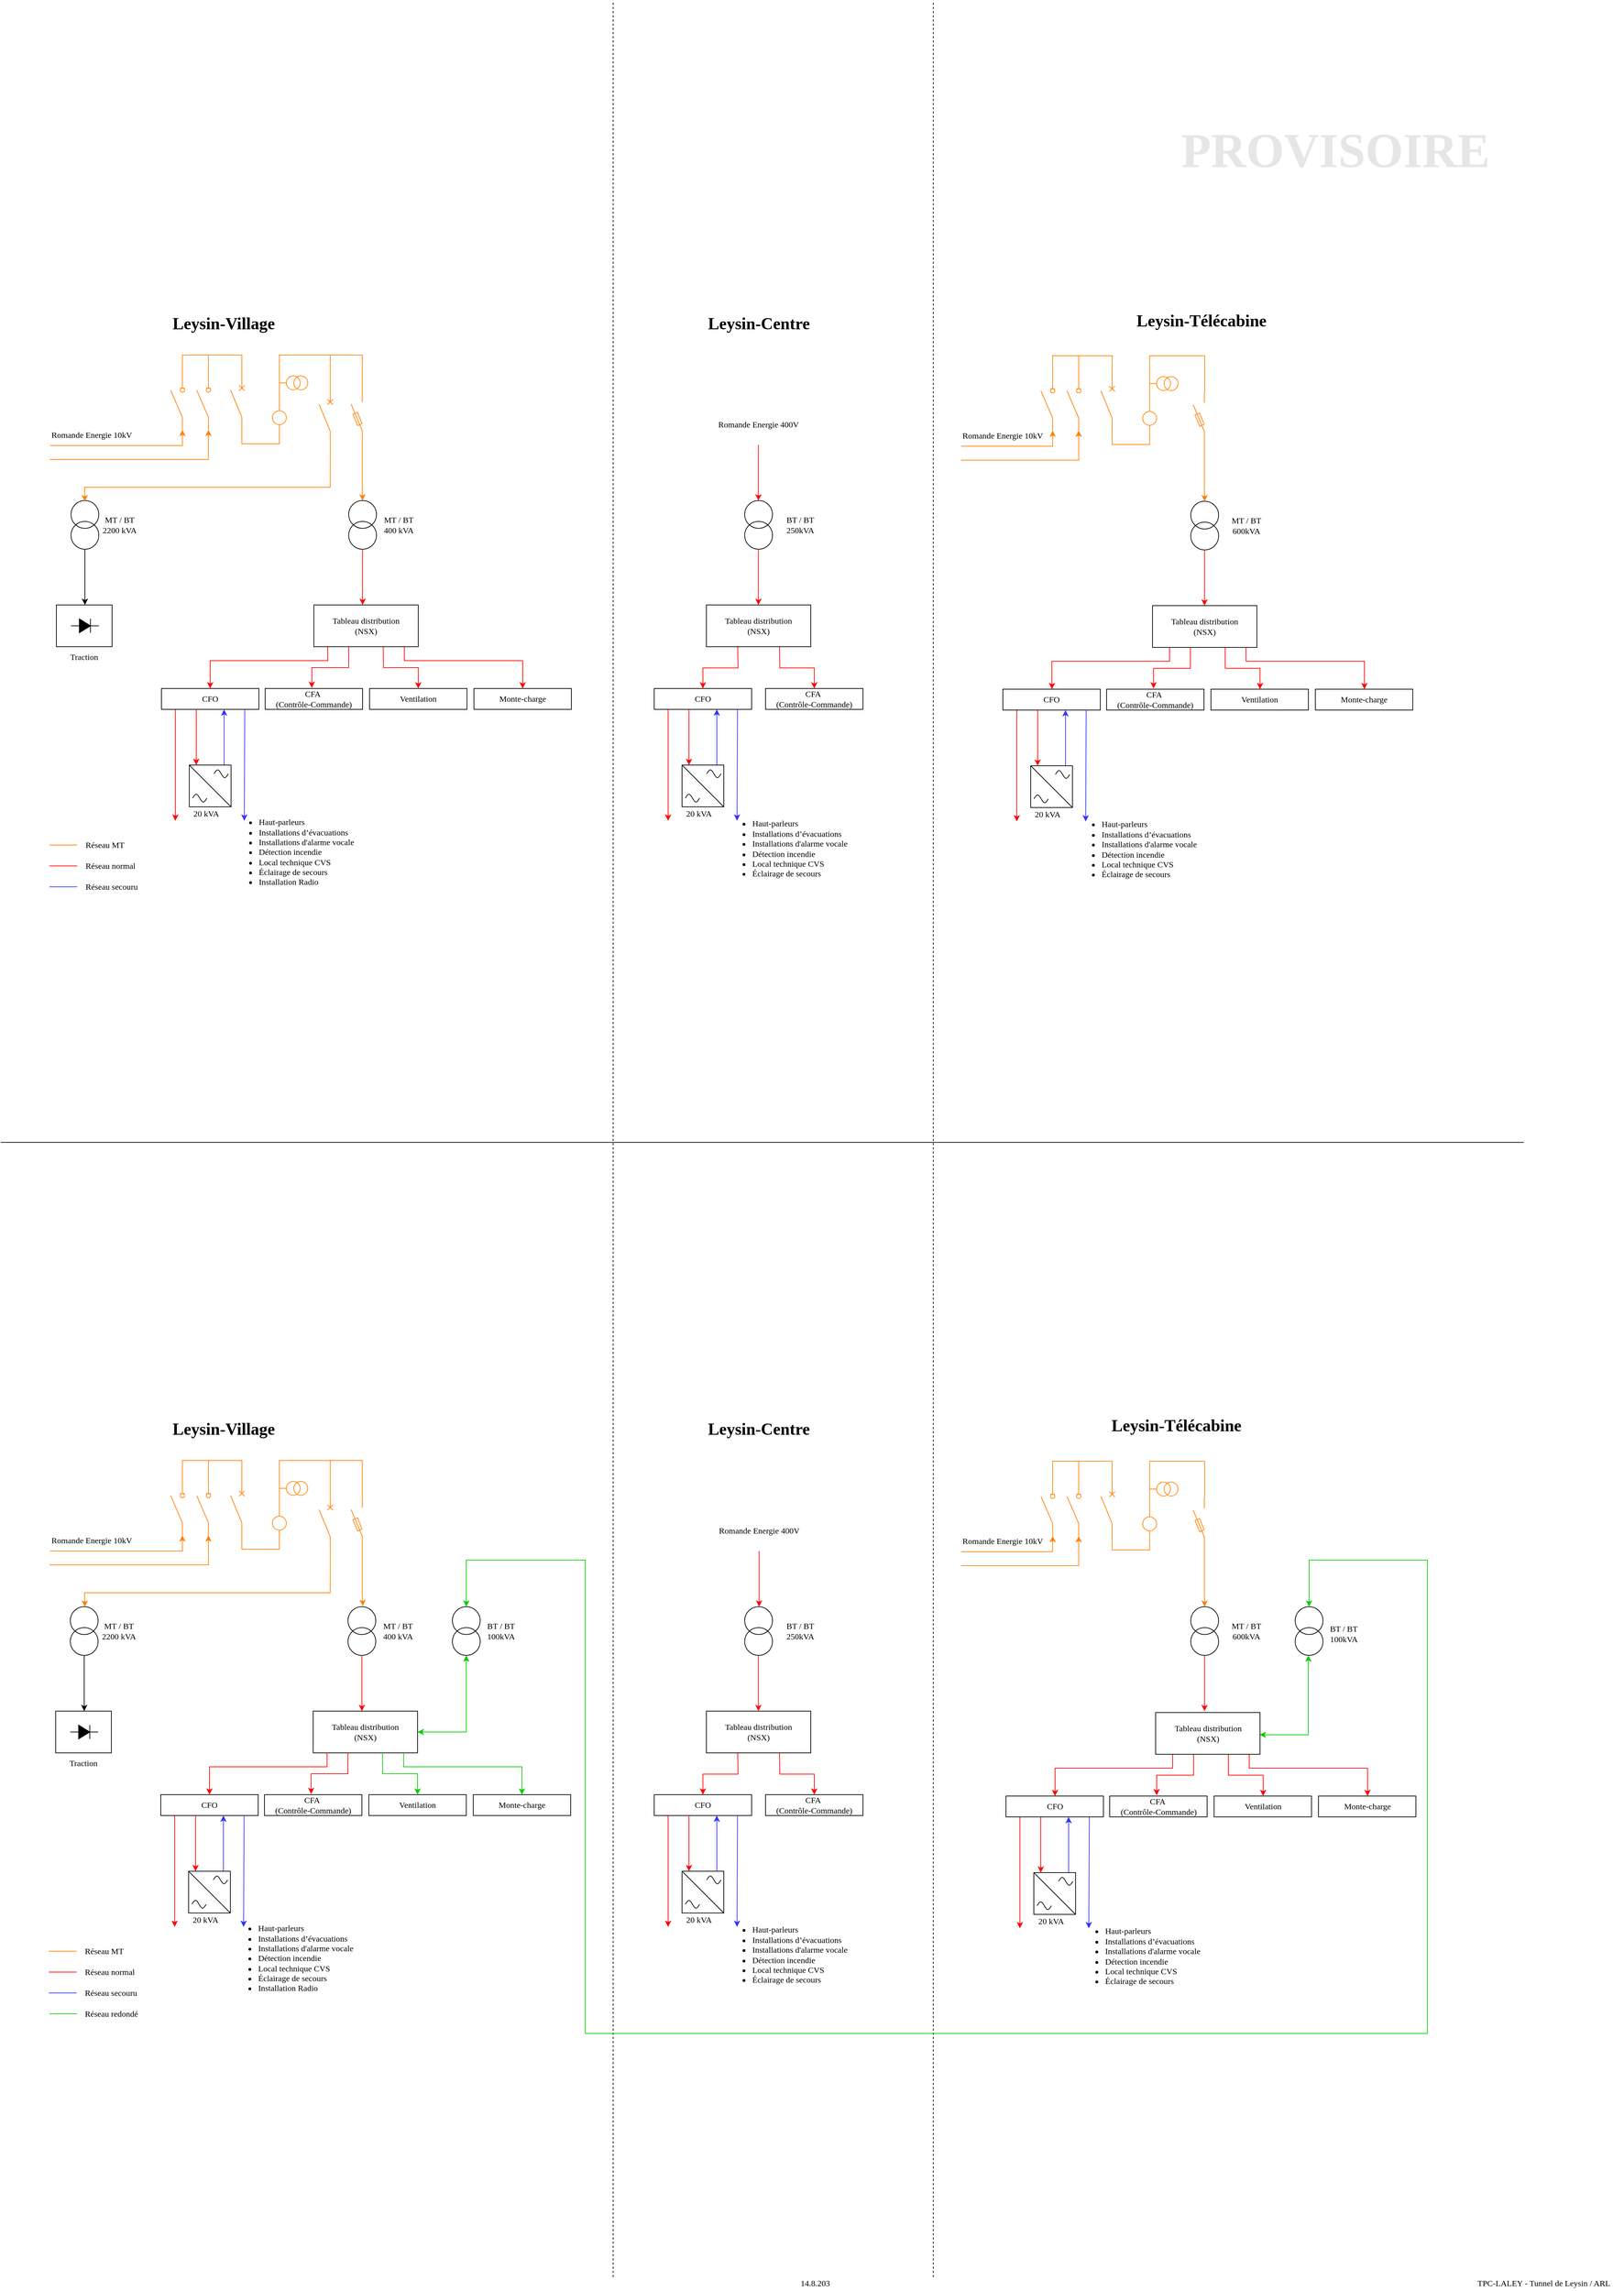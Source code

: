 <mxfile version="28.1.0">
  <diagram name="Page-1" id="7e0a89b8-554c-2b80-1dc8-d5c74ca68de4">
    <mxGraphModel dx="1749" dy="3240" grid="1" gridSize="10" guides="1" tooltips="1" connect="1" arrows="1" fold="1" page="1" pageScale="1" pageWidth="1169" pageHeight="1654" background="none" math="0" shadow="0">
      <root>
        <mxCell id="0" />
        <mxCell id="1" parent="0" />
        <mxCell id="WMZSX-UWGRPnT3wiFMgN-6" value="" style="group;fontFamily=Lucida Sans;" parent="1" vertex="1" connectable="0">
          <mxGeometry x="510.0" y="-912" width="30" height="60" as="geometry" />
        </mxCell>
        <mxCell id="WMZSX-UWGRPnT3wiFMgN-16" value="" style="group;fontFamily=Lucida Sans;" parent="WMZSX-UWGRPnT3wiFMgN-6" vertex="1" connectable="0">
          <mxGeometry x="-10" y="-10" width="40" height="70" as="geometry" />
        </mxCell>
        <mxCell id="WMZSX-UWGRPnT3wiFMgN-7" value="" style="ellipse;whiteSpace=wrap;html=1;aspect=fixed;fillColor=none;fontFamily=Lucida Sans;" parent="WMZSX-UWGRPnT3wiFMgN-16" vertex="1">
          <mxGeometry width="40" height="40" as="geometry" />
        </mxCell>
        <mxCell id="WMZSX-UWGRPnT3wiFMgN-8" value="" style="ellipse;whiteSpace=wrap;html=1;aspect=fixed;fillColor=none;fontFamily=Lucida Sans;" parent="WMZSX-UWGRPnT3wiFMgN-16" vertex="1">
          <mxGeometry y="30" width="40" height="40" as="geometry" />
        </mxCell>
        <mxCell id="WMZSX-UWGRPnT3wiFMgN-9" value="Leysin-Village" style="text;strokeColor=none;fillColor=none;html=1;fontSize=24;fontStyle=1;verticalAlign=middle;align=center;fontFamily=Georgia;" parent="1" vertex="1">
          <mxGeometry x="230" y="-1196" width="180" height="40" as="geometry" />
        </mxCell>
        <mxCell id="WMZSX-UWGRPnT3wiFMgN-10" value="Leysin-Centre" style="text;strokeColor=none;fillColor=none;html=1;fontSize=24;fontStyle=1;verticalAlign=middle;align=center;fontFamily=Georgia;" parent="1" vertex="1">
          <mxGeometry x="999" y="-1196" width="180" height="40" as="geometry" />
        </mxCell>
        <mxCell id="WMZSX-UWGRPnT3wiFMgN-11" value="Leysin-Télécabine" style="text;strokeColor=none;fillColor=none;html=1;fontSize=24;fontStyle=1;verticalAlign=middle;align=center;fontFamily=Georgia;" parent="1" vertex="1">
          <mxGeometry x="1605.01" y="-1200" width="240" height="40" as="geometry" />
        </mxCell>
        <mxCell id="WMZSX-UWGRPnT3wiFMgN-17" value="" style="group;fontFamily=Lucida Sans;" parent="1" vertex="1" connectable="0">
          <mxGeometry x="1079" y="-912" width="30" height="60" as="geometry" />
        </mxCell>
        <mxCell id="WMZSX-UWGRPnT3wiFMgN-18" value="" style="group;fontFamily=Lucida Sans;" parent="WMZSX-UWGRPnT3wiFMgN-17" vertex="1" connectable="0">
          <mxGeometry x="-10" y="-10" width="40" height="70" as="geometry" />
        </mxCell>
        <mxCell id="WMZSX-UWGRPnT3wiFMgN-19" value="" style="ellipse;whiteSpace=wrap;html=1;aspect=fixed;fillColor=none;fontFamily=Lucida Sans;" parent="WMZSX-UWGRPnT3wiFMgN-18" vertex="1">
          <mxGeometry width="40" height="40" as="geometry" />
        </mxCell>
        <mxCell id="WMZSX-UWGRPnT3wiFMgN-20" value="" style="ellipse;whiteSpace=wrap;html=1;aspect=fixed;fillColor=none;fontFamily=Lucida Sans;" parent="WMZSX-UWGRPnT3wiFMgN-18" vertex="1">
          <mxGeometry y="30" width="40" height="40" as="geometry" />
        </mxCell>
        <mxCell id="WMZSX-UWGRPnT3wiFMgN-21" value="" style="group;fontFamily=Lucida Sans;" parent="1" vertex="1" connectable="0">
          <mxGeometry x="1720" y="-911" width="30" height="60" as="geometry" />
        </mxCell>
        <mxCell id="WMZSX-UWGRPnT3wiFMgN-22" value="" style="group;fontFamily=Lucida Sans;" parent="WMZSX-UWGRPnT3wiFMgN-21" vertex="1" connectable="0">
          <mxGeometry x="-10" y="-10" width="40" height="70" as="geometry" />
        </mxCell>
        <mxCell id="WMZSX-UWGRPnT3wiFMgN-23" value="" style="ellipse;whiteSpace=wrap;html=1;aspect=fixed;fillColor=none;fontFamily=Lucida Sans;" parent="WMZSX-UWGRPnT3wiFMgN-22" vertex="1">
          <mxGeometry width="40" height="40" as="geometry" />
        </mxCell>
        <mxCell id="WMZSX-UWGRPnT3wiFMgN-24" value="" style="ellipse;whiteSpace=wrap;html=1;aspect=fixed;fillColor=none;fontFamily=Lucida Sans;" parent="WMZSX-UWGRPnT3wiFMgN-22" vertex="1">
          <mxGeometry y="30" width="40" height="40" as="geometry" />
        </mxCell>
        <mxCell id="WMZSX-UWGRPnT3wiFMgN-25" value="" style="endArrow=classic;html=1;rounded=0;fontColor=#FF0000;strokeColor=#FF0000;fontFamily=Lucida Sans;" parent="1" edge="1">
          <mxGeometry width="50" height="50" relative="1" as="geometry">
            <mxPoint x="1088.76" y="-1002" as="sourcePoint" />
            <mxPoint x="1088.76" y="-922" as="targetPoint" />
          </mxGeometry>
        </mxCell>
        <mxCell id="WMZSX-UWGRPnT3wiFMgN-29" value="&lt;div&gt;MT / BT&lt;/div&gt;&lt;div&gt;400 kVA&lt;/div&gt;" style="text;html=1;align=center;verticalAlign=middle;whiteSpace=wrap;rounded=0;fontFamily=Lucida Sans;" parent="1" vertex="1">
          <mxGeometry x="542" y="-902" width="60" height="30" as="geometry" />
        </mxCell>
        <mxCell id="WMZSX-UWGRPnT3wiFMgN-30" value="&lt;div&gt;MT / BT&lt;/div&gt;&lt;div&gt;600kVA&lt;/div&gt;" style="text;html=1;align=center;verticalAlign=middle;whiteSpace=wrap;rounded=0;fontFamily=Lucida Sans;" parent="1" vertex="1">
          <mxGeometry x="1760" y="-901" width="60" height="30" as="geometry" />
        </mxCell>
        <mxCell id="WMZSX-UWGRPnT3wiFMgN-31" value="&lt;div&gt;BT / BT&lt;/div&gt;&lt;div&gt;250kVA&lt;/div&gt;" style="text;html=1;align=center;verticalAlign=middle;whiteSpace=wrap;rounded=0;fontFamily=Lucida Sans;" parent="1" vertex="1">
          <mxGeometry x="1119" y="-902" width="60" height="30" as="geometry" />
        </mxCell>
        <mxCell id="WMZSX-UWGRPnT3wiFMgN-32" value="" style="endArrow=classic;html=1;rounded=0;fontColor=#FF0000;strokeColor=#FF0000;fontFamily=Lucida Sans;" parent="1" edge="1">
          <mxGeometry width="50" height="50" relative="1" as="geometry">
            <mxPoint x="520" y="-852" as="sourcePoint" />
            <mxPoint x="520" y="-772" as="targetPoint" />
          </mxGeometry>
        </mxCell>
        <mxCell id="WMZSX-UWGRPnT3wiFMgN-33" value="" style="endArrow=classic;html=1;rounded=0;fontColor=#FF0000;strokeColor=#FF0000;fontFamily=Lucida Sans;" parent="1" edge="1">
          <mxGeometry width="50" height="50" relative="1" as="geometry">
            <mxPoint x="1088.76" y="-852" as="sourcePoint" />
            <mxPoint x="1088.76" y="-772" as="targetPoint" />
          </mxGeometry>
        </mxCell>
        <mxCell id="WMZSX-UWGRPnT3wiFMgN-34" value="" style="endArrow=classic;html=1;rounded=0;fontColor=#FF0000;strokeColor=#FF0000;fontFamily=Lucida Sans;" parent="1" edge="1">
          <mxGeometry width="50" height="50" relative="1" as="geometry">
            <mxPoint x="1729.76" y="-851" as="sourcePoint" />
            <mxPoint x="1729.76" y="-771" as="targetPoint" />
          </mxGeometry>
        </mxCell>
        <mxCell id="WMZSX-UWGRPnT3wiFMgN-35" value="&lt;div&gt;Tableau distribution&lt;/div&gt;&lt;div&gt;(NSX)&lt;/div&gt;" style="rounded=0;whiteSpace=wrap;html=1;fontFamily=Lucida Sans;" parent="1" vertex="1">
          <mxGeometry x="450" y="-772" width="150" height="60" as="geometry" />
        </mxCell>
        <mxCell id="WMZSX-UWGRPnT3wiFMgN-90" style="edgeStyle=orthogonalEdgeStyle;rounded=0;orthogonalLoop=1;jettySize=auto;html=1;exitX=0.25;exitY=1;exitDx=0;exitDy=0;entryX=0.5;entryY=0;entryDx=0;entryDy=0;strokeColor=#FF0000;fontFamily=Lucida Sans;" parent="1" target="WMZSX-UWGRPnT3wiFMgN-80" edge="1">
          <mxGeometry relative="1" as="geometry">
            <mxPoint x="1059" y="-712" as="sourcePoint" />
          </mxGeometry>
        </mxCell>
        <mxCell id="WMZSX-UWGRPnT3wiFMgN-91" style="edgeStyle=orthogonalEdgeStyle;rounded=0;orthogonalLoop=1;jettySize=auto;html=1;exitX=0.75;exitY=1;exitDx=0;exitDy=0;entryX=0.5;entryY=0;entryDx=0;entryDy=0;strokeColor=#FF0000;fontFamily=Lucida Sans;" parent="1" target="WMZSX-UWGRPnT3wiFMgN-81" edge="1">
          <mxGeometry relative="1" as="geometry">
            <mxPoint x="1119" y="-712" as="sourcePoint" />
          </mxGeometry>
        </mxCell>
        <mxCell id="WMZSX-UWGRPnT3wiFMgN-38" value="" style="endArrow=classic;html=1;rounded=0;strokeColor=#FF0000;entryX=0.5;entryY=0;entryDx=0;entryDy=0;exitX=0.133;exitY=1;exitDx=0;exitDy=0;exitPerimeter=0;fontFamily=Lucida Sans;" parent="1" source="WMZSX-UWGRPnT3wiFMgN-35" target="WMZSX-UWGRPnT3wiFMgN-42" edge="1">
          <mxGeometry width="50" height="50" relative="1" as="geometry">
            <mxPoint x="450" y="-722" as="sourcePoint" />
            <mxPoint x="311" y="-652" as="targetPoint" />
            <Array as="points">
              <mxPoint x="470" y="-692" />
              <mxPoint x="301" y="-692" />
            </Array>
          </mxGeometry>
        </mxCell>
        <mxCell id="WMZSX-UWGRPnT3wiFMgN-39" value="" style="endArrow=classic;html=1;rounded=0;strokeColor=#FF0000;fontFamily=Lucida Sans;" parent="1" edge="1">
          <mxGeometry width="50" height="50" relative="1" as="geometry">
            <mxPoint x="251" y="-622" as="sourcePoint" />
            <mxPoint x="251" y="-462" as="targetPoint" />
          </mxGeometry>
        </mxCell>
        <mxCell id="WMZSX-UWGRPnT3wiFMgN-42" value="CFO" style="rounded=0;whiteSpace=wrap;html=1;fontFamily=Lucida Sans;" parent="1" vertex="1">
          <mxGeometry x="231" y="-652" width="140" height="30" as="geometry" />
        </mxCell>
        <mxCell id="WMZSX-UWGRPnT3wiFMgN-43" value="&lt;div&gt;CFA&amp;nbsp;&lt;/div&gt;&lt;div&gt;(Contrôle-Commande)&lt;/div&gt;" style="rounded=0;whiteSpace=wrap;html=1;fontFamily=Lucida Sans;" parent="1" vertex="1">
          <mxGeometry x="380" y="-652" width="140" height="30" as="geometry" />
        </mxCell>
        <mxCell id="WMZSX-UWGRPnT3wiFMgN-45" value="" style="endArrow=classic;html=1;rounded=0;strokeColor=#FF0000;fontFamily=Lucida Sans;" parent="1" edge="1">
          <mxGeometry width="50" height="50" relative="1" as="geometry">
            <mxPoint x="281" y="-622" as="sourcePoint" />
            <mxPoint x="281" y="-542" as="targetPoint" />
          </mxGeometry>
        </mxCell>
        <mxCell id="WMZSX-UWGRPnT3wiFMgN-46" value="" style="endArrow=classic;html=1;rounded=0;strokeColor=#3333FF;fontFamily=Lucida Sans;" parent="1" edge="1">
          <mxGeometry width="50" height="50" relative="1" as="geometry">
            <mxPoint x="350.71" y="-622" as="sourcePoint" />
            <mxPoint x="350" y="-462" as="targetPoint" />
          </mxGeometry>
        </mxCell>
        <mxCell id="WMZSX-UWGRPnT3wiFMgN-47" value="" style="endArrow=none;html=1;rounded=0;strokeColor=#3333FF;endFill=0;startArrow=classic;startFill=1;fontFamily=Lucida Sans;" parent="1" edge="1">
          <mxGeometry width="50" height="50" relative="1" as="geometry">
            <mxPoint x="321" y="-622" as="sourcePoint" />
            <mxPoint x="321" y="-542" as="targetPoint" />
          </mxGeometry>
        </mxCell>
        <mxCell id="WMZSX-UWGRPnT3wiFMgN-60" value="" style="group;fontFamily=Lucida Sans;" parent="1" vertex="1" connectable="0">
          <mxGeometry x="271" y="-542" width="60" height="60" as="geometry" />
        </mxCell>
        <mxCell id="WMZSX-UWGRPnT3wiFMgN-50" value="" style="whiteSpace=wrap;html=1;aspect=fixed;fontFamily=Lucida Sans;" parent="WMZSX-UWGRPnT3wiFMgN-60" vertex="1">
          <mxGeometry width="60" height="60" as="geometry" />
        </mxCell>
        <mxCell id="WMZSX-UWGRPnT3wiFMgN-54" value="" style="pointerEvents=1;verticalLabelPosition=bottom;shadow=0;dashed=0;align=center;html=1;verticalAlign=top;shape=mxgraph.electrical.waveforms.sine_wave;fontFamily=Lucida Sans;" parent="WMZSX-UWGRPnT3wiFMgN-60" vertex="1">
          <mxGeometry x="35.6" y="5" width="20.4" height="15" as="geometry" />
        </mxCell>
        <mxCell id="WMZSX-UWGRPnT3wiFMgN-55" value="" style="pointerEvents=1;verticalLabelPosition=bottom;shadow=0;dashed=0;align=center;html=1;verticalAlign=top;shape=mxgraph.electrical.waveforms.sine_wave;fontFamily=Lucida Sans;" parent="WMZSX-UWGRPnT3wiFMgN-60" vertex="1">
          <mxGeometry x="4.8" y="40" width="20.4" height="15" as="geometry" />
        </mxCell>
        <mxCell id="WMZSX-UWGRPnT3wiFMgN-59" value="" style="endArrow=none;html=1;rounded=0;exitX=0;exitY=0;exitDx=0;exitDy=0;entryX=1;entryY=1;entryDx=0;entryDy=0;fontFamily=Lucida Sans;" parent="WMZSX-UWGRPnT3wiFMgN-60" source="WMZSX-UWGRPnT3wiFMgN-50" target="WMZSX-UWGRPnT3wiFMgN-50" edge="1">
          <mxGeometry width="50" height="50" relative="1" as="geometry">
            <mxPoint x="145" y="15" as="sourcePoint" />
            <mxPoint x="170" y="-10" as="targetPoint" />
          </mxGeometry>
        </mxCell>
        <mxCell id="WMZSX-UWGRPnT3wiFMgN-61" value="" style="group;fontFamily=Lucida Sans;" parent="1" vertex="1" connectable="0">
          <mxGeometry x="111" y="-912" width="30" height="60" as="geometry" />
        </mxCell>
        <mxCell id="WMZSX-UWGRPnT3wiFMgN-62" value="" style="group;fontFamily=Lucida Sans;" parent="WMZSX-UWGRPnT3wiFMgN-61" vertex="1" connectable="0">
          <mxGeometry x="-10" y="-10" width="40" height="70" as="geometry" />
        </mxCell>
        <mxCell id="WMZSX-UWGRPnT3wiFMgN-63" value="" style="ellipse;whiteSpace=wrap;html=1;aspect=fixed;fillColor=none;fontFamily=Lucida Sans;" parent="WMZSX-UWGRPnT3wiFMgN-62" vertex="1">
          <mxGeometry width="40" height="40" as="geometry" />
        </mxCell>
        <mxCell id="WMZSX-UWGRPnT3wiFMgN-64" value="" style="ellipse;whiteSpace=wrap;html=1;aspect=fixed;fillColor=none;fontFamily=Lucida Sans;" parent="WMZSX-UWGRPnT3wiFMgN-62" vertex="1">
          <mxGeometry y="30" width="40" height="40" as="geometry" />
        </mxCell>
        <mxCell id="WMZSX-UWGRPnT3wiFMgN-67" value="" style="endArrow=classic;html=1;rounded=0;entryX=0.5;entryY=0;entryDx=0;entryDy=0;strokeColor=#FF8000;fontFamily=Lucida Sans;exitX=0.009;exitY=0.808;exitDx=0;exitDy=0;exitPerimeter=0;" parent="1" edge="1" source="AZiBgQPd6T0x16Jbdjpo-17">
          <mxGeometry width="50" height="50" relative="1" as="geometry">
            <mxPoint x="453.5" y="-1002.5" as="sourcePoint" />
            <mxPoint x="121.0" y="-921" as="targetPoint" />
            <Array as="points">
              <mxPoint x="473.43" y="-941" />
              <mxPoint x="290.43" y="-941" />
              <mxPoint x="120.43" y="-941" />
            </Array>
          </mxGeometry>
        </mxCell>
        <mxCell id="WMZSX-UWGRPnT3wiFMgN-68" value="&lt;div&gt;MT / BT&lt;/div&gt;&lt;div&gt;2200 kVA&lt;/div&gt;" style="text;html=1;align=center;verticalAlign=middle;whiteSpace=wrap;rounded=0;fontFamily=Lucida Sans;" parent="1" vertex="1">
          <mxGeometry x="141" y="-902" width="60" height="30" as="geometry" />
        </mxCell>
        <mxCell id="WMZSX-UWGRPnT3wiFMgN-69" value="" style="endArrow=classic;html=1;rounded=0;fontFamily=Lucida Sans;" parent="1" edge="1">
          <mxGeometry width="50" height="50" relative="1" as="geometry">
            <mxPoint x="121" y="-852" as="sourcePoint" />
            <mxPoint x="121" y="-772" as="targetPoint" />
          </mxGeometry>
        </mxCell>
        <mxCell id="WMZSX-UWGRPnT3wiFMgN-71" value="" style="endArrow=classic;html=1;rounded=0;strokeColor=#FF0000;entryX=0.479;entryY=-0.03;entryDx=0;entryDy=0;entryPerimeter=0;exitX=0.333;exitY=1;exitDx=0;exitDy=0;exitPerimeter=0;fontFamily=Lucida Sans;" parent="1" source="WMZSX-UWGRPnT3wiFMgN-35" target="WMZSX-UWGRPnT3wiFMgN-43" edge="1">
          <mxGeometry width="50" height="50" relative="1" as="geometry">
            <mxPoint x="490" y="-722" as="sourcePoint" />
            <mxPoint x="341" y="-652" as="targetPoint" />
            <Array as="points">
              <mxPoint x="500" y="-682" />
              <mxPoint x="447" y="-682" />
            </Array>
          </mxGeometry>
        </mxCell>
        <mxCell id="WMZSX-UWGRPnT3wiFMgN-73" value="" style="rounded=0;whiteSpace=wrap;html=1;fontFamily=Lucida Sans;" parent="1" vertex="1">
          <mxGeometry x="80" y="-772" width="80" height="60" as="geometry" />
        </mxCell>
        <mxCell id="WMZSX-UWGRPnT3wiFMgN-72" value="" style="pointerEvents=1;fillColor=strokeColor;verticalLabelPosition=bottom;shadow=0;dashed=0;align=center;html=1;verticalAlign=top;shape=mxgraph.electrical.diodes.diode;fontFamily=Lucida Sans;" parent="1" vertex="1">
          <mxGeometry x="101" y="-752" width="40" height="20" as="geometry" />
        </mxCell>
        <mxCell id="WMZSX-UWGRPnT3wiFMgN-74" value="Traction" style="text;html=1;align=center;verticalAlign=middle;whiteSpace=wrap;rounded=0;fontFamily=Lucida Sans;" parent="1" vertex="1">
          <mxGeometry x="90" y="-712" width="60" height="30" as="geometry" />
        </mxCell>
        <mxCell id="WMZSX-UWGRPnT3wiFMgN-75" value="Ventilation" style="rounded=0;whiteSpace=wrap;html=1;fontFamily=Lucida Sans;" parent="1" vertex="1">
          <mxGeometry x="530" y="-652" width="140" height="30" as="geometry" />
        </mxCell>
        <mxCell id="WMZSX-UWGRPnT3wiFMgN-76" value="Monte-charge" style="rounded=0;whiteSpace=wrap;html=1;fontFamily=Lucida Sans;" parent="1" vertex="1">
          <mxGeometry x="680" y="-652" width="140" height="30" as="geometry" />
        </mxCell>
        <mxCell id="WMZSX-UWGRPnT3wiFMgN-77" value="" style="endArrow=classic;html=1;rounded=0;strokeColor=#FF0000;entryX=0.5;entryY=0;entryDx=0;entryDy=0;exitX=0.664;exitY=0.999;exitDx=0;exitDy=0;exitPerimeter=0;fontFamily=Lucida Sans;" parent="1" source="WMZSX-UWGRPnT3wiFMgN-35" target="WMZSX-UWGRPnT3wiFMgN-75" edge="1">
          <mxGeometry width="50" height="50" relative="1" as="geometry">
            <mxPoint x="655" y="-741" as="sourcePoint" />
            <mxPoint x="602" y="-652" as="targetPoint" />
            <Array as="points">
              <mxPoint x="550" y="-682" />
              <mxPoint x="600" y="-682" />
            </Array>
          </mxGeometry>
        </mxCell>
        <mxCell id="WMZSX-UWGRPnT3wiFMgN-79" value="" style="endArrow=classic;html=1;rounded=0;strokeColor=#FF0000;fontFamily=Lucida Sans;" parent="1" edge="1">
          <mxGeometry width="50" height="50" relative="1" as="geometry">
            <mxPoint x="959" y="-622" as="sourcePoint" />
            <mxPoint x="959" y="-462" as="targetPoint" />
          </mxGeometry>
        </mxCell>
        <mxCell id="WMZSX-UWGRPnT3wiFMgN-80" value="CFO" style="rounded=0;whiteSpace=wrap;html=1;fontFamily=Lucida Sans;" parent="1" vertex="1">
          <mxGeometry x="939" y="-652" width="140" height="30" as="geometry" />
        </mxCell>
        <mxCell id="WMZSX-UWGRPnT3wiFMgN-81" value="&lt;div&gt;CFA&amp;nbsp;&lt;/div&gt;&lt;div&gt;(Contrôle-Commande)&lt;/div&gt;" style="rounded=0;whiteSpace=wrap;html=1;fontFamily=Lucida Sans;" parent="1" vertex="1">
          <mxGeometry x="1099" y="-652" width="140" height="30" as="geometry" />
        </mxCell>
        <mxCell id="WMZSX-UWGRPnT3wiFMgN-82" value="" style="endArrow=classic;html=1;rounded=0;strokeColor=#FF0000;fontFamily=Lucida Sans;" parent="1" edge="1">
          <mxGeometry width="50" height="50" relative="1" as="geometry">
            <mxPoint x="989" y="-622" as="sourcePoint" />
            <mxPoint x="989" y="-542" as="targetPoint" />
          </mxGeometry>
        </mxCell>
        <mxCell id="WMZSX-UWGRPnT3wiFMgN-83" value="" style="endArrow=classic;html=1;rounded=0;strokeColor=#3333FF;fontFamily=Lucida Sans;" parent="1" edge="1">
          <mxGeometry width="50" height="50" relative="1" as="geometry">
            <mxPoint x="1058.71" y="-622" as="sourcePoint" />
            <mxPoint x="1058" y="-462" as="targetPoint" />
          </mxGeometry>
        </mxCell>
        <mxCell id="WMZSX-UWGRPnT3wiFMgN-84" value="" style="endArrow=none;html=1;rounded=0;strokeColor=#3333FF;endFill=0;startArrow=classic;startFill=1;fontFamily=Lucida Sans;" parent="1" edge="1">
          <mxGeometry width="50" height="50" relative="1" as="geometry">
            <mxPoint x="1029" y="-622" as="sourcePoint" />
            <mxPoint x="1029" y="-542" as="targetPoint" />
          </mxGeometry>
        </mxCell>
        <mxCell id="WMZSX-UWGRPnT3wiFMgN-85" value="" style="group;fontFamily=Lucida Sans;" parent="1" vertex="1" connectable="0">
          <mxGeometry x="979" y="-542" width="60" height="60" as="geometry" />
        </mxCell>
        <mxCell id="WMZSX-UWGRPnT3wiFMgN-86" value="" style="whiteSpace=wrap;html=1;aspect=fixed;fontFamily=Lucida Sans;" parent="WMZSX-UWGRPnT3wiFMgN-85" vertex="1">
          <mxGeometry width="60" height="60" as="geometry" />
        </mxCell>
        <mxCell id="WMZSX-UWGRPnT3wiFMgN-87" value="" style="pointerEvents=1;verticalLabelPosition=bottom;shadow=0;dashed=0;align=center;html=1;verticalAlign=top;shape=mxgraph.electrical.waveforms.sine_wave;fontFamily=Lucida Sans;" parent="WMZSX-UWGRPnT3wiFMgN-85" vertex="1">
          <mxGeometry x="35.6" y="5" width="20.4" height="15" as="geometry" />
        </mxCell>
        <mxCell id="WMZSX-UWGRPnT3wiFMgN-88" value="" style="pointerEvents=1;verticalLabelPosition=bottom;shadow=0;dashed=0;align=center;html=1;verticalAlign=top;shape=mxgraph.electrical.waveforms.sine_wave;fontFamily=Lucida Sans;" parent="WMZSX-UWGRPnT3wiFMgN-85" vertex="1">
          <mxGeometry x="4.8" y="40" width="20.4" height="15" as="geometry" />
        </mxCell>
        <mxCell id="WMZSX-UWGRPnT3wiFMgN-89" value="" style="endArrow=none;html=1;rounded=0;exitX=0;exitY=0;exitDx=0;exitDy=0;entryX=1;entryY=1;entryDx=0;entryDy=0;fontFamily=Lucida Sans;" parent="WMZSX-UWGRPnT3wiFMgN-85" source="WMZSX-UWGRPnT3wiFMgN-86" target="WMZSX-UWGRPnT3wiFMgN-86" edge="1">
          <mxGeometry width="50" height="50" relative="1" as="geometry">
            <mxPoint x="145" y="15" as="sourcePoint" />
            <mxPoint x="170" y="-10" as="targetPoint" />
          </mxGeometry>
        </mxCell>
        <mxCell id="WMZSX-UWGRPnT3wiFMgN-93" value="" style="endArrow=classic;html=1;rounded=0;strokeColor=#FF0000;fontFamily=Lucida Sans;" parent="1" edge="1">
          <mxGeometry width="50" height="50" relative="1" as="geometry">
            <mxPoint x="1460" y="-621" as="sourcePoint" />
            <mxPoint x="1460" y="-461" as="targetPoint" />
          </mxGeometry>
        </mxCell>
        <mxCell id="WMZSX-UWGRPnT3wiFMgN-94" value="CFO" style="rounded=0;whiteSpace=wrap;html=1;fontFamily=Lucida Sans;" parent="1" vertex="1">
          <mxGeometry x="1440" y="-651" width="140" height="30" as="geometry" />
        </mxCell>
        <mxCell id="WMZSX-UWGRPnT3wiFMgN-95" value="&lt;div&gt;CFA&amp;nbsp;&lt;/div&gt;&lt;div&gt;(Contrôle-Commande)&lt;/div&gt;" style="rounded=0;whiteSpace=wrap;html=1;fontFamily=Lucida Sans;" parent="1" vertex="1">
          <mxGeometry x="1589" y="-651" width="140" height="30" as="geometry" />
        </mxCell>
        <mxCell id="WMZSX-UWGRPnT3wiFMgN-96" value="" style="endArrow=classic;html=1;rounded=0;strokeColor=#FF0000;fontFamily=Lucida Sans;" parent="1" edge="1">
          <mxGeometry width="50" height="50" relative="1" as="geometry">
            <mxPoint x="1490" y="-621" as="sourcePoint" />
            <mxPoint x="1490" y="-541" as="targetPoint" />
          </mxGeometry>
        </mxCell>
        <mxCell id="WMZSX-UWGRPnT3wiFMgN-97" value="" style="endArrow=classic;html=1;rounded=0;strokeColor=#3333FF;fontFamily=Lucida Sans;" parent="1" edge="1">
          <mxGeometry width="50" height="50" relative="1" as="geometry">
            <mxPoint x="1559.71" y="-621" as="sourcePoint" />
            <mxPoint x="1559" y="-461" as="targetPoint" />
          </mxGeometry>
        </mxCell>
        <mxCell id="WMZSX-UWGRPnT3wiFMgN-98" value="" style="endArrow=none;html=1;rounded=0;strokeColor=#3333FF;endFill=0;startArrow=classic;startFill=1;fontFamily=Lucida Sans;" parent="1" edge="1">
          <mxGeometry width="50" height="50" relative="1" as="geometry">
            <mxPoint x="1530" y="-621" as="sourcePoint" />
            <mxPoint x="1530" y="-541" as="targetPoint" />
          </mxGeometry>
        </mxCell>
        <mxCell id="WMZSX-UWGRPnT3wiFMgN-99" value="" style="group;fontFamily=Lucida Sans;" parent="1" vertex="1" connectable="0">
          <mxGeometry x="1480" y="-541" width="60" height="60" as="geometry" />
        </mxCell>
        <mxCell id="WMZSX-UWGRPnT3wiFMgN-100" value="" style="whiteSpace=wrap;html=1;aspect=fixed;fontFamily=Lucida Sans;" parent="WMZSX-UWGRPnT3wiFMgN-99" vertex="1">
          <mxGeometry width="60" height="60" as="geometry" />
        </mxCell>
        <mxCell id="WMZSX-UWGRPnT3wiFMgN-101" value="" style="pointerEvents=1;verticalLabelPosition=bottom;shadow=0;dashed=0;align=center;html=1;verticalAlign=top;shape=mxgraph.electrical.waveforms.sine_wave;fontFamily=Lucida Sans;" parent="WMZSX-UWGRPnT3wiFMgN-99" vertex="1">
          <mxGeometry x="35.6" y="5" width="20.4" height="15" as="geometry" />
        </mxCell>
        <mxCell id="WMZSX-UWGRPnT3wiFMgN-102" value="" style="pointerEvents=1;verticalLabelPosition=bottom;shadow=0;dashed=0;align=center;html=1;verticalAlign=top;shape=mxgraph.electrical.waveforms.sine_wave;fontFamily=Lucida Sans;" parent="WMZSX-UWGRPnT3wiFMgN-99" vertex="1">
          <mxGeometry x="4.8" y="40" width="20.4" height="15" as="geometry" />
        </mxCell>
        <mxCell id="WMZSX-UWGRPnT3wiFMgN-103" value="" style="endArrow=none;html=1;rounded=0;exitX=0;exitY=0;exitDx=0;exitDy=0;entryX=1;entryY=1;entryDx=0;entryDy=0;fontFamily=Lucida Sans;" parent="WMZSX-UWGRPnT3wiFMgN-99" source="WMZSX-UWGRPnT3wiFMgN-100" target="WMZSX-UWGRPnT3wiFMgN-100" edge="1">
          <mxGeometry width="50" height="50" relative="1" as="geometry">
            <mxPoint x="145" y="15" as="sourcePoint" />
            <mxPoint x="170" y="-10" as="targetPoint" />
          </mxGeometry>
        </mxCell>
        <mxCell id="WMZSX-UWGRPnT3wiFMgN-105" value="Ventilation" style="rounded=0;whiteSpace=wrap;html=1;fontFamily=Lucida Sans;" parent="1" vertex="1">
          <mxGeometry x="1739" y="-651" width="140" height="30" as="geometry" />
        </mxCell>
        <mxCell id="WMZSX-UWGRPnT3wiFMgN-106" value="Monte-charge" style="rounded=0;whiteSpace=wrap;html=1;fontFamily=Lucida Sans;" parent="1" vertex="1">
          <mxGeometry x="1889" y="-651" width="140" height="30" as="geometry" />
        </mxCell>
        <mxCell id="WMZSX-UWGRPnT3wiFMgN-109" value="" style="endArrow=classic;html=1;rounded=0;strokeColor=#FF0000;entryX=0.5;entryY=0;entryDx=0;entryDy=0;fontFamily=Lucida Sans;" parent="1" target="WMZSX-UWGRPnT3wiFMgN-76" edge="1">
          <mxGeometry width="50" height="50" relative="1" as="geometry">
            <mxPoint x="580" y="-712" as="sourcePoint" />
            <mxPoint x="750" y="-652" as="targetPoint" />
            <Array as="points">
              <mxPoint x="580" y="-692" />
              <mxPoint x="750" y="-692" />
            </Array>
          </mxGeometry>
        </mxCell>
        <mxCell id="WMZSX-UWGRPnT3wiFMgN-110" value="&lt;div&gt;Tableau distribution&lt;/div&gt;&lt;div&gt;(NSX)&lt;/div&gt;" style="rounded=0;whiteSpace=wrap;html=1;fontFamily=Lucida Sans;" parent="1" vertex="1">
          <mxGeometry x="1014" y="-772" width="150" height="60" as="geometry" />
        </mxCell>
        <mxCell id="WMZSX-UWGRPnT3wiFMgN-111" value="&lt;div&gt;Tableau distribution&lt;/div&gt;&lt;div&gt;(NSX)&lt;/div&gt;" style="rounded=0;whiteSpace=wrap;html=1;fontFamily=Lucida Sans;" parent="1" vertex="1">
          <mxGeometry x="1655" y="-771" width="150" height="60" as="geometry" />
        </mxCell>
        <mxCell id="WMZSX-UWGRPnT3wiFMgN-112" value="" style="endArrow=classic;html=1;rounded=0;strokeColor=#FF0000;entryX=0.5;entryY=0;entryDx=0;entryDy=0;exitX=0.133;exitY=1;exitDx=0;exitDy=0;exitPerimeter=0;fontFamily=Lucida Sans;" parent="1" edge="1">
          <mxGeometry width="50" height="50" relative="1" as="geometry">
            <mxPoint x="1679.5" y="-711" as="sourcePoint" />
            <mxPoint x="1510.5" y="-651" as="targetPoint" />
            <Array as="points">
              <mxPoint x="1679.5" y="-691" />
              <mxPoint x="1510.5" y="-691" />
            </Array>
          </mxGeometry>
        </mxCell>
        <mxCell id="WMZSX-UWGRPnT3wiFMgN-113" value="" style="endArrow=classic;html=1;rounded=0;strokeColor=#FF0000;entryX=0.479;entryY=-0.03;entryDx=0;entryDy=0;entryPerimeter=0;exitX=0.333;exitY=1;exitDx=0;exitDy=0;exitPerimeter=0;fontFamily=Lucida Sans;" parent="1" edge="1">
          <mxGeometry width="50" height="50" relative="1" as="geometry">
            <mxPoint x="1709.5" y="-711" as="sourcePoint" />
            <mxPoint x="1656.5" y="-652" as="targetPoint" />
            <Array as="points">
              <mxPoint x="1709.5" y="-681" />
              <mxPoint x="1656.5" y="-681" />
            </Array>
          </mxGeometry>
        </mxCell>
        <mxCell id="WMZSX-UWGRPnT3wiFMgN-114" value="" style="endArrow=classic;html=1;rounded=0;strokeColor=#FF0000;entryX=0.5;entryY=0;entryDx=0;entryDy=0;exitX=0.664;exitY=0.999;exitDx=0;exitDy=0;exitPerimeter=0;fontFamily=Lucida Sans;" parent="1" edge="1">
          <mxGeometry width="50" height="50" relative="1" as="geometry">
            <mxPoint x="1759.5" y="-711" as="sourcePoint" />
            <mxPoint x="1809.5" y="-651" as="targetPoint" />
            <Array as="points">
              <mxPoint x="1759.5" y="-681" />
              <mxPoint x="1809.5" y="-681" />
            </Array>
          </mxGeometry>
        </mxCell>
        <mxCell id="WMZSX-UWGRPnT3wiFMgN-115" value="" style="endArrow=classic;html=1;rounded=0;strokeColor=#FF0000;entryX=0.5;entryY=0;entryDx=0;entryDy=0;fontFamily=Lucida Sans;" parent="1" edge="1">
          <mxGeometry width="50" height="50" relative="1" as="geometry">
            <mxPoint x="1789.5" y="-711" as="sourcePoint" />
            <mxPoint x="1959.5" y="-651" as="targetPoint" />
            <Array as="points">
              <mxPoint x="1789.5" y="-691" />
              <mxPoint x="1959.5" y="-691" />
            </Array>
          </mxGeometry>
        </mxCell>
        <mxCell id="WMZSX-UWGRPnT3wiFMgN-116" value="" style="endArrow=none;html=1;rounded=0;strokeColor=#FF0000;endFill=0;fontFamily=Lucida Sans;" parent="1" edge="1">
          <mxGeometry width="50" height="50" relative="1" as="geometry">
            <mxPoint x="70" y="-397.14" as="sourcePoint" />
            <mxPoint x="110" y="-397.14" as="targetPoint" />
          </mxGeometry>
        </mxCell>
        <mxCell id="WMZSX-UWGRPnT3wiFMgN-117" value="&lt;div align=&quot;left&quot;&gt;Réseau normal&lt;/div&gt;" style="text;html=1;align=left;verticalAlign=middle;whiteSpace=wrap;rounded=0;fontFamily=Lucida Sans;" parent="1" vertex="1">
          <mxGeometry x="120" y="-412" width="90" height="30" as="geometry" />
        </mxCell>
        <mxCell id="WMZSX-UWGRPnT3wiFMgN-118" value="" style="endArrow=none;html=1;rounded=0;strokeColor=#3333FF;endFill=0;fontFamily=Lucida Sans;" parent="1" edge="1">
          <mxGeometry width="50" height="50" relative="1" as="geometry">
            <mxPoint x="70" y="-367.14" as="sourcePoint" />
            <mxPoint x="110" y="-367.14" as="targetPoint" />
          </mxGeometry>
        </mxCell>
        <mxCell id="WMZSX-UWGRPnT3wiFMgN-119" value="&lt;div align=&quot;left&quot;&gt;Réseau secouru&lt;/div&gt;" style="text;html=1;align=left;verticalAlign=middle;whiteSpace=wrap;rounded=0;fontFamily=Lucida Sans;" parent="1" vertex="1">
          <mxGeometry x="120" y="-382" width="100" height="30" as="geometry" />
        </mxCell>
        <mxCell id="WMZSX-UWGRPnT3wiFMgN-120" value="" style="endArrow=none;dashed=1;html=1;rounded=0;fontFamily=Lucida Sans;" parent="1" edge="1">
          <mxGeometry width="50" height="50" relative="1" as="geometry">
            <mxPoint x="880" y="1630" as="sourcePoint" />
            <mxPoint x="880" y="-1640" as="targetPoint" />
          </mxGeometry>
        </mxCell>
        <mxCell id="WMZSX-UWGRPnT3wiFMgN-121" value="" style="endArrow=none;dashed=1;html=1;rounded=0;fontFamily=Lucida Sans;" parent="1" edge="1">
          <mxGeometry width="50" height="50" relative="1" as="geometry">
            <mxPoint x="1340" y="1630" as="sourcePoint" />
            <mxPoint x="1340" y="-1640" as="targetPoint" />
          </mxGeometry>
        </mxCell>
        <mxCell id="WMZSX-UWGRPnT3wiFMgN-122" value="" style="group;fontFamily=Lucida Sans;" parent="1" vertex="1" connectable="0">
          <mxGeometry x="509.0" y="677" width="30" height="60" as="geometry" />
        </mxCell>
        <mxCell id="WMZSX-UWGRPnT3wiFMgN-123" value="" style="group;fontFamily=Lucida Sans;" parent="WMZSX-UWGRPnT3wiFMgN-122" vertex="1" connectable="0">
          <mxGeometry x="-10" y="-10" width="40" height="70" as="geometry" />
        </mxCell>
        <mxCell id="WMZSX-UWGRPnT3wiFMgN-210" value="" style="group;fontFamily=Lucida Sans;" parent="WMZSX-UWGRPnT3wiFMgN-123" vertex="1" connectable="0">
          <mxGeometry width="40" height="70" as="geometry" />
        </mxCell>
        <mxCell id="WMZSX-UWGRPnT3wiFMgN-124" value="" style="ellipse;whiteSpace=wrap;html=1;aspect=fixed;fillColor=none;fontFamily=Lucida Sans;" parent="WMZSX-UWGRPnT3wiFMgN-210" vertex="1">
          <mxGeometry width="40" height="40" as="geometry" />
        </mxCell>
        <mxCell id="WMZSX-UWGRPnT3wiFMgN-125" value="" style="ellipse;whiteSpace=wrap;html=1;aspect=fixed;fillColor=none;fontFamily=Lucida Sans;" parent="WMZSX-UWGRPnT3wiFMgN-210" vertex="1">
          <mxGeometry y="30" width="40" height="40" as="geometry" />
        </mxCell>
        <mxCell id="WMZSX-UWGRPnT3wiFMgN-130" value="" style="group;fontFamily=Lucida Sans;" parent="1" vertex="1" connectable="0">
          <mxGeometry x="1079" y="677" width="30" height="60" as="geometry" />
        </mxCell>
        <mxCell id="WMZSX-UWGRPnT3wiFMgN-131" value="" style="group;fontFamily=Lucida Sans;" parent="WMZSX-UWGRPnT3wiFMgN-130" vertex="1" connectable="0">
          <mxGeometry x="-10" y="-10" width="40" height="70" as="geometry" />
        </mxCell>
        <mxCell id="WMZSX-UWGRPnT3wiFMgN-211" value="" style="group;fontFamily=Lucida Sans;" parent="WMZSX-UWGRPnT3wiFMgN-131" vertex="1" connectable="0">
          <mxGeometry width="40" height="70" as="geometry" />
        </mxCell>
        <mxCell id="WMZSX-UWGRPnT3wiFMgN-132" value="" style="ellipse;whiteSpace=wrap;html=1;aspect=fixed;fillColor=none;fontFamily=Lucida Sans;" parent="WMZSX-UWGRPnT3wiFMgN-211" vertex="1">
          <mxGeometry width="40" height="40" as="geometry" />
        </mxCell>
        <mxCell id="WMZSX-UWGRPnT3wiFMgN-133" value="" style="ellipse;whiteSpace=wrap;html=1;aspect=fixed;fillColor=none;fontFamily=Lucida Sans;" parent="WMZSX-UWGRPnT3wiFMgN-211" vertex="1">
          <mxGeometry y="30" width="40" height="40" as="geometry" />
        </mxCell>
        <mxCell id="WMZSX-UWGRPnT3wiFMgN-134" value="" style="group;fontFamily=Lucida Sans;" parent="1" vertex="1" connectable="0">
          <mxGeometry x="1684.34" y="677" width="30" height="60" as="geometry" />
        </mxCell>
        <mxCell id="WMZSX-UWGRPnT3wiFMgN-140" value="&lt;div&gt;MT / BT&lt;/div&gt;&lt;div&gt;400 kVA&lt;/div&gt;" style="text;html=1;align=center;verticalAlign=middle;whiteSpace=wrap;rounded=0;fontFamily=Lucida Sans;" parent="1" vertex="1">
          <mxGeometry x="541" y="687" width="60" height="30" as="geometry" />
        </mxCell>
        <mxCell id="WMZSX-UWGRPnT3wiFMgN-142" value="&lt;div&gt;BT / BT&lt;/div&gt;&lt;div&gt;250kVA&lt;/div&gt;" style="text;html=1;align=center;verticalAlign=middle;whiteSpace=wrap;rounded=0;fontFamily=Lucida Sans;" parent="1" vertex="1">
          <mxGeometry x="1119" y="687" width="60" height="30" as="geometry" />
        </mxCell>
        <mxCell id="WMZSX-UWGRPnT3wiFMgN-143" value="" style="endArrow=classic;html=1;rounded=0;fontColor=#FF0000;strokeColor=#FF0000;fontFamily=Lucida Sans;" parent="1" edge="1">
          <mxGeometry width="50" height="50" relative="1" as="geometry">
            <mxPoint x="519" y="737" as="sourcePoint" />
            <mxPoint x="519" y="817" as="targetPoint" />
          </mxGeometry>
        </mxCell>
        <mxCell id="WMZSX-UWGRPnT3wiFMgN-144" value="" style="endArrow=classic;html=1;rounded=0;fontColor=#FF0000;strokeColor=#FF0000;fontFamily=Lucida Sans;" parent="1" edge="1">
          <mxGeometry width="50" height="50" relative="1" as="geometry">
            <mxPoint x="1088.76" y="737" as="sourcePoint" />
            <mxPoint x="1088.76" y="817" as="targetPoint" />
          </mxGeometry>
        </mxCell>
        <mxCell id="WMZSX-UWGRPnT3wiFMgN-221" style="edgeStyle=orthogonalEdgeStyle;rounded=0;orthogonalLoop=1;jettySize=auto;html=1;exitX=1;exitY=0.5;exitDx=0;exitDy=0;entryX=0.5;entryY=1;entryDx=0;entryDy=0;strokeColor=#00CC00;endArrow=classic;endFill=1;startArrow=classic;startFill=1;fontFamily=Lucida Sans;" parent="1" source="WMZSX-UWGRPnT3wiFMgN-146" target="WMZSX-UWGRPnT3wiFMgN-220" edge="1">
          <mxGeometry relative="1" as="geometry">
            <mxPoint x="659" y="737" as="targetPoint" />
            <Array as="points">
              <mxPoint x="669" y="847" />
            </Array>
          </mxGeometry>
        </mxCell>
        <mxCell id="WMZSX-UWGRPnT3wiFMgN-146" value="&lt;div&gt;Tableau distribution&lt;/div&gt;&lt;div&gt;(NSX)&lt;/div&gt;" style="rounded=0;whiteSpace=wrap;html=1;fontFamily=Lucida Sans;" parent="1" vertex="1">
          <mxGeometry x="449" y="817" width="150" height="60" as="geometry" />
        </mxCell>
        <mxCell id="WMZSX-UWGRPnT3wiFMgN-147" style="edgeStyle=orthogonalEdgeStyle;rounded=0;orthogonalLoop=1;jettySize=auto;html=1;exitX=0.25;exitY=1;exitDx=0;exitDy=0;entryX=0.5;entryY=0;entryDx=0;entryDy=0;strokeColor=#FF0000;fontFamily=Lucida Sans;" parent="1" target="WMZSX-UWGRPnT3wiFMgN-176" edge="1">
          <mxGeometry relative="1" as="geometry">
            <mxPoint x="1059" y="877" as="sourcePoint" />
          </mxGeometry>
        </mxCell>
        <mxCell id="WMZSX-UWGRPnT3wiFMgN-148" style="edgeStyle=orthogonalEdgeStyle;rounded=0;orthogonalLoop=1;jettySize=auto;html=1;exitX=0.75;exitY=1;exitDx=0;exitDy=0;entryX=0.5;entryY=0;entryDx=0;entryDy=0;strokeColor=#FF0000;fontFamily=Lucida Sans;" parent="1" target="WMZSX-UWGRPnT3wiFMgN-177" edge="1">
          <mxGeometry relative="1" as="geometry">
            <mxPoint x="1119" y="877" as="sourcePoint" />
          </mxGeometry>
        </mxCell>
        <mxCell id="WMZSX-UWGRPnT3wiFMgN-149" value="" style="endArrow=classic;html=1;rounded=0;strokeColor=#FF0000;entryX=0.5;entryY=0;entryDx=0;entryDy=0;exitX=0.133;exitY=1;exitDx=0;exitDy=0;exitPerimeter=0;fontFamily=Lucida Sans;" parent="1" source="WMZSX-UWGRPnT3wiFMgN-146" target="WMZSX-UWGRPnT3wiFMgN-151" edge="1">
          <mxGeometry width="50" height="50" relative="1" as="geometry">
            <mxPoint x="449" y="867" as="sourcePoint" />
            <mxPoint x="310" y="937" as="targetPoint" />
            <Array as="points">
              <mxPoint x="469" y="897" />
              <mxPoint x="300" y="897" />
            </Array>
          </mxGeometry>
        </mxCell>
        <mxCell id="WMZSX-UWGRPnT3wiFMgN-150" value="" style="endArrow=classic;html=1;rounded=0;strokeColor=#FF0000;fontFamily=Lucida Sans;" parent="1" edge="1">
          <mxGeometry width="50" height="50" relative="1" as="geometry">
            <mxPoint x="250" y="967" as="sourcePoint" />
            <mxPoint x="250" y="1127" as="targetPoint" />
          </mxGeometry>
        </mxCell>
        <mxCell id="WMZSX-UWGRPnT3wiFMgN-151" value="CFO" style="rounded=0;whiteSpace=wrap;html=1;fontFamily=Lucida Sans;" parent="1" vertex="1">
          <mxGeometry x="230" y="937" width="140" height="30" as="geometry" />
        </mxCell>
        <mxCell id="WMZSX-UWGRPnT3wiFMgN-152" value="&lt;div&gt;CFA&amp;nbsp;&lt;/div&gt;&lt;div&gt;(Contrôle-Commande)&lt;/div&gt;" style="rounded=0;whiteSpace=wrap;html=1;fontFamily=Lucida Sans;" parent="1" vertex="1">
          <mxGeometry x="379" y="937" width="140" height="30" as="geometry" />
        </mxCell>
        <mxCell id="WMZSX-UWGRPnT3wiFMgN-153" value="" style="endArrow=classic;html=1;rounded=0;strokeColor=#FF0000;fontFamily=Lucida Sans;" parent="1" edge="1">
          <mxGeometry width="50" height="50" relative="1" as="geometry">
            <mxPoint x="280" y="967" as="sourcePoint" />
            <mxPoint x="280" y="1047" as="targetPoint" />
          </mxGeometry>
        </mxCell>
        <mxCell id="WMZSX-UWGRPnT3wiFMgN-154" value="" style="endArrow=classic;html=1;rounded=0;strokeColor=#3333FF;fontFamily=Lucida Sans;" parent="1" edge="1">
          <mxGeometry width="50" height="50" relative="1" as="geometry">
            <mxPoint x="349.71" y="967" as="sourcePoint" />
            <mxPoint x="349" y="1127" as="targetPoint" />
          </mxGeometry>
        </mxCell>
        <mxCell id="WMZSX-UWGRPnT3wiFMgN-155" value="" style="endArrow=none;html=1;rounded=0;strokeColor=#3333FF;endFill=0;startArrow=classic;startFill=1;fontFamily=Lucida Sans;" parent="1" edge="1">
          <mxGeometry width="50" height="50" relative="1" as="geometry">
            <mxPoint x="320" y="967" as="sourcePoint" />
            <mxPoint x="320" y="1047" as="targetPoint" />
          </mxGeometry>
        </mxCell>
        <mxCell id="WMZSX-UWGRPnT3wiFMgN-156" value="" style="group;fontFamily=Lucida Sans;" parent="1" vertex="1" connectable="0">
          <mxGeometry x="270" y="1047" width="60" height="60" as="geometry" />
        </mxCell>
        <mxCell id="WMZSX-UWGRPnT3wiFMgN-157" value="" style="whiteSpace=wrap;html=1;aspect=fixed;fontFamily=Lucida Sans;" parent="WMZSX-UWGRPnT3wiFMgN-156" vertex="1">
          <mxGeometry width="60" height="60" as="geometry" />
        </mxCell>
        <mxCell id="WMZSX-UWGRPnT3wiFMgN-158" value="" style="pointerEvents=1;verticalLabelPosition=bottom;shadow=0;dashed=0;align=center;html=1;verticalAlign=top;shape=mxgraph.electrical.waveforms.sine_wave;fontFamily=Lucida Sans;" parent="WMZSX-UWGRPnT3wiFMgN-156" vertex="1">
          <mxGeometry x="35.6" y="5" width="20.4" height="15" as="geometry" />
        </mxCell>
        <mxCell id="WMZSX-UWGRPnT3wiFMgN-159" value="" style="pointerEvents=1;verticalLabelPosition=bottom;shadow=0;dashed=0;align=center;html=1;verticalAlign=top;shape=mxgraph.electrical.waveforms.sine_wave;fontFamily=Lucida Sans;" parent="WMZSX-UWGRPnT3wiFMgN-156" vertex="1">
          <mxGeometry x="4.8" y="40" width="20.4" height="15" as="geometry" />
        </mxCell>
        <mxCell id="WMZSX-UWGRPnT3wiFMgN-160" value="" style="endArrow=none;html=1;rounded=0;exitX=0;exitY=0;exitDx=0;exitDy=0;entryX=1;entryY=1;entryDx=0;entryDy=0;fontFamily=Lucida Sans;" parent="WMZSX-UWGRPnT3wiFMgN-156" source="WMZSX-UWGRPnT3wiFMgN-157" target="WMZSX-UWGRPnT3wiFMgN-157" edge="1">
          <mxGeometry width="50" height="50" relative="1" as="geometry">
            <mxPoint x="145" y="15" as="sourcePoint" />
            <mxPoint x="170" y="-10" as="targetPoint" />
          </mxGeometry>
        </mxCell>
        <mxCell id="WMZSX-UWGRPnT3wiFMgN-161" value="" style="group;fontFamily=Lucida Sans;" parent="1" vertex="1" connectable="0">
          <mxGeometry x="110" y="677" width="30" height="60" as="geometry" />
        </mxCell>
        <mxCell id="WMZSX-UWGRPnT3wiFMgN-162" value="" style="group;fontFamily=Lucida Sans;" parent="WMZSX-UWGRPnT3wiFMgN-161" vertex="1" connectable="0">
          <mxGeometry x="-10" y="-10" width="40" height="70" as="geometry" />
        </mxCell>
        <mxCell id="WMZSX-UWGRPnT3wiFMgN-163" value="" style="ellipse;whiteSpace=wrap;html=1;aspect=fixed;fillColor=none;fontFamily=Lucida Sans;" parent="WMZSX-UWGRPnT3wiFMgN-162" vertex="1">
          <mxGeometry width="40" height="40" as="geometry" />
        </mxCell>
        <mxCell id="WMZSX-UWGRPnT3wiFMgN-164" value="" style="ellipse;whiteSpace=wrap;html=1;aspect=fixed;fillColor=none;fontFamily=Lucida Sans;" parent="WMZSX-UWGRPnT3wiFMgN-162" vertex="1">
          <mxGeometry y="30" width="40" height="40" as="geometry" />
        </mxCell>
        <mxCell id="WMZSX-UWGRPnT3wiFMgN-166" value="&lt;div&gt;MT / BT&lt;/div&gt;&lt;div&gt;2200 kVA&lt;/div&gt;" style="text;html=1;align=center;verticalAlign=middle;whiteSpace=wrap;rounded=0;fontFamily=Lucida Sans;" parent="1" vertex="1">
          <mxGeometry x="140" y="687" width="60" height="30" as="geometry" />
        </mxCell>
        <mxCell id="WMZSX-UWGRPnT3wiFMgN-167" value="" style="endArrow=classic;html=1;rounded=0;fontFamily=Lucida Sans;" parent="1" edge="1">
          <mxGeometry width="50" height="50" relative="1" as="geometry">
            <mxPoint x="120" y="737" as="sourcePoint" />
            <mxPoint x="120" y="817" as="targetPoint" />
          </mxGeometry>
        </mxCell>
        <mxCell id="WMZSX-UWGRPnT3wiFMgN-168" value="" style="endArrow=classic;html=1;rounded=0;strokeColor=#FF0000;entryX=0.479;entryY=-0.03;entryDx=0;entryDy=0;entryPerimeter=0;exitX=0.333;exitY=1;exitDx=0;exitDy=0;exitPerimeter=0;fontFamily=Lucida Sans;" parent="1" source="WMZSX-UWGRPnT3wiFMgN-146" target="WMZSX-UWGRPnT3wiFMgN-152" edge="1">
          <mxGeometry width="50" height="50" relative="1" as="geometry">
            <mxPoint x="489" y="867" as="sourcePoint" />
            <mxPoint x="340" y="937" as="targetPoint" />
            <Array as="points">
              <mxPoint x="499" y="907" />
              <mxPoint x="446" y="907" />
            </Array>
          </mxGeometry>
        </mxCell>
        <mxCell id="WMZSX-UWGRPnT3wiFMgN-169" value="" style="rounded=0;whiteSpace=wrap;html=1;fontFamily=Lucida Sans;" parent="1" vertex="1">
          <mxGeometry x="79" y="817" width="80" height="60" as="geometry" />
        </mxCell>
        <mxCell id="WMZSX-UWGRPnT3wiFMgN-170" value="" style="pointerEvents=1;fillColor=strokeColor;verticalLabelPosition=bottom;shadow=0;dashed=0;align=center;html=1;verticalAlign=top;shape=mxgraph.electrical.diodes.diode;fontFamily=Lucida Sans;" parent="1" vertex="1">
          <mxGeometry x="100" y="837" width="40" height="20" as="geometry" />
        </mxCell>
        <mxCell id="WMZSX-UWGRPnT3wiFMgN-171" value="Traction" style="text;html=1;align=center;verticalAlign=middle;whiteSpace=wrap;rounded=0;fontFamily=Lucida Sans;" parent="1" vertex="1">
          <mxGeometry x="89" y="877" width="60" height="30" as="geometry" />
        </mxCell>
        <mxCell id="WMZSX-UWGRPnT3wiFMgN-172" value="Ventilation" style="rounded=0;whiteSpace=wrap;html=1;fontFamily=Lucida Sans;" parent="1" vertex="1">
          <mxGeometry x="529" y="937" width="140" height="30" as="geometry" />
        </mxCell>
        <mxCell id="WMZSX-UWGRPnT3wiFMgN-173" value="Monte-charge" style="rounded=0;whiteSpace=wrap;html=1;fontFamily=Lucida Sans;" parent="1" vertex="1">
          <mxGeometry x="679" y="937" width="140" height="30" as="geometry" />
        </mxCell>
        <mxCell id="WMZSX-UWGRPnT3wiFMgN-174" value="" style="endArrow=classic;html=1;rounded=0;strokeColor=#00CC00;entryX=0.5;entryY=0;entryDx=0;entryDy=0;exitX=0.664;exitY=0.999;exitDx=0;exitDy=0;exitPerimeter=0;fontFamily=Lucida Sans;" parent="1" source="WMZSX-UWGRPnT3wiFMgN-146" target="WMZSX-UWGRPnT3wiFMgN-172" edge="1">
          <mxGeometry width="50" height="50" relative="1" as="geometry">
            <mxPoint x="654" y="848" as="sourcePoint" />
            <mxPoint x="601" y="937" as="targetPoint" />
            <Array as="points">
              <mxPoint x="549" y="907" />
              <mxPoint x="599" y="907" />
            </Array>
          </mxGeometry>
        </mxCell>
        <mxCell id="WMZSX-UWGRPnT3wiFMgN-175" value="" style="endArrow=classic;html=1;rounded=0;strokeColor=#FF0000;fontFamily=Lucida Sans;" parent="1" edge="1">
          <mxGeometry width="50" height="50" relative="1" as="geometry">
            <mxPoint x="959" y="967" as="sourcePoint" />
            <mxPoint x="959" y="1127" as="targetPoint" />
          </mxGeometry>
        </mxCell>
        <mxCell id="WMZSX-UWGRPnT3wiFMgN-176" value="CFO" style="rounded=0;whiteSpace=wrap;html=1;fontFamily=Lucida Sans;" parent="1" vertex="1">
          <mxGeometry x="939" y="937" width="140" height="30" as="geometry" />
        </mxCell>
        <mxCell id="WMZSX-UWGRPnT3wiFMgN-177" value="&lt;div&gt;CFA&amp;nbsp;&lt;/div&gt;&lt;div&gt;(Contrôle-Commande)&lt;/div&gt;" style="rounded=0;whiteSpace=wrap;html=1;fontFamily=Lucida Sans;" parent="1" vertex="1">
          <mxGeometry x="1099" y="937" width="140" height="30" as="geometry" />
        </mxCell>
        <mxCell id="WMZSX-UWGRPnT3wiFMgN-178" value="" style="endArrow=classic;html=1;rounded=0;strokeColor=#FF0000;fontFamily=Lucida Sans;" parent="1" edge="1">
          <mxGeometry width="50" height="50" relative="1" as="geometry">
            <mxPoint x="989" y="967" as="sourcePoint" />
            <mxPoint x="989" y="1047" as="targetPoint" />
          </mxGeometry>
        </mxCell>
        <mxCell id="WMZSX-UWGRPnT3wiFMgN-179" value="" style="endArrow=classic;html=1;rounded=0;strokeColor=#3333FF;fontFamily=Lucida Sans;" parent="1" edge="1">
          <mxGeometry width="50" height="50" relative="1" as="geometry">
            <mxPoint x="1058.71" y="967" as="sourcePoint" />
            <mxPoint x="1058" y="1127" as="targetPoint" />
          </mxGeometry>
        </mxCell>
        <mxCell id="WMZSX-UWGRPnT3wiFMgN-180" value="" style="endArrow=none;html=1;rounded=0;strokeColor=#3333FF;endFill=0;startArrow=classic;startFill=1;fontFamily=Lucida Sans;" parent="1" edge="1">
          <mxGeometry width="50" height="50" relative="1" as="geometry">
            <mxPoint x="1029" y="967" as="sourcePoint" />
            <mxPoint x="1029" y="1047" as="targetPoint" />
          </mxGeometry>
        </mxCell>
        <mxCell id="WMZSX-UWGRPnT3wiFMgN-181" value="" style="group;fontFamily=Lucida Sans;" parent="1" vertex="1" connectable="0">
          <mxGeometry x="979" y="1047" width="60" height="60" as="geometry" />
        </mxCell>
        <mxCell id="WMZSX-UWGRPnT3wiFMgN-182" value="" style="whiteSpace=wrap;html=1;aspect=fixed;fontFamily=Lucida Sans;" parent="WMZSX-UWGRPnT3wiFMgN-181" vertex="1">
          <mxGeometry width="60" height="60" as="geometry" />
        </mxCell>
        <mxCell id="WMZSX-UWGRPnT3wiFMgN-183" value="" style="pointerEvents=1;verticalLabelPosition=bottom;shadow=0;dashed=0;align=center;html=1;verticalAlign=top;shape=mxgraph.electrical.waveforms.sine_wave;fontFamily=Lucida Sans;" parent="WMZSX-UWGRPnT3wiFMgN-181" vertex="1">
          <mxGeometry x="35.6" y="5" width="20.4" height="15" as="geometry" />
        </mxCell>
        <mxCell id="WMZSX-UWGRPnT3wiFMgN-184" value="" style="pointerEvents=1;verticalLabelPosition=bottom;shadow=0;dashed=0;align=center;html=1;verticalAlign=top;shape=mxgraph.electrical.waveforms.sine_wave;fontFamily=Lucida Sans;" parent="WMZSX-UWGRPnT3wiFMgN-181" vertex="1">
          <mxGeometry x="4.8" y="40" width="20.4" height="15" as="geometry" />
        </mxCell>
        <mxCell id="WMZSX-UWGRPnT3wiFMgN-185" value="" style="endArrow=none;html=1;rounded=0;exitX=0;exitY=0;exitDx=0;exitDy=0;entryX=1;entryY=1;entryDx=0;entryDy=0;fontFamily=Lucida Sans;" parent="WMZSX-UWGRPnT3wiFMgN-181" source="WMZSX-UWGRPnT3wiFMgN-182" target="WMZSX-UWGRPnT3wiFMgN-182" edge="1">
          <mxGeometry width="50" height="50" relative="1" as="geometry">
            <mxPoint x="145" y="15" as="sourcePoint" />
            <mxPoint x="170" y="-10" as="targetPoint" />
          </mxGeometry>
        </mxCell>
        <mxCell id="WMZSX-UWGRPnT3wiFMgN-199" value="" style="endArrow=classic;html=1;rounded=0;strokeColor=#00CC00;entryX=0.5;entryY=0;entryDx=0;entryDy=0;fontFamily=Lucida Sans;" parent="1" target="WMZSX-UWGRPnT3wiFMgN-173" edge="1">
          <mxGeometry width="50" height="50" relative="1" as="geometry">
            <mxPoint x="579" y="877" as="sourcePoint" />
            <mxPoint x="749" y="937" as="targetPoint" />
            <Array as="points">
              <mxPoint x="579" y="897" />
              <mxPoint x="749" y="897" />
            </Array>
          </mxGeometry>
        </mxCell>
        <mxCell id="WMZSX-UWGRPnT3wiFMgN-200" value="&lt;div&gt;Tableau distribution&lt;/div&gt;&lt;div&gt;(NSX)&lt;/div&gt;" style="rounded=0;whiteSpace=wrap;html=1;fontFamily=Lucida Sans;" parent="1" vertex="1">
          <mxGeometry x="1014" y="817" width="150" height="60" as="geometry" />
        </mxCell>
        <mxCell id="WMZSX-UWGRPnT3wiFMgN-206" value="" style="endArrow=none;html=1;rounded=0;strokeColor=#FF0000;endFill=0;fontFamily=Lucida Sans;" parent="1" edge="1">
          <mxGeometry width="50" height="50" relative="1" as="geometry">
            <mxPoint x="69" y="1191.86" as="sourcePoint" />
            <mxPoint x="109" y="1191.86" as="targetPoint" />
          </mxGeometry>
        </mxCell>
        <mxCell id="WMZSX-UWGRPnT3wiFMgN-207" value="&lt;div align=&quot;left&quot;&gt;Réseau normal&lt;/div&gt;" style="text;html=1;align=left;verticalAlign=middle;whiteSpace=wrap;rounded=0;fontFamily=Lucida Sans;" parent="1" vertex="1">
          <mxGeometry x="119" y="1177" width="90" height="30" as="geometry" />
        </mxCell>
        <mxCell id="WMZSX-UWGRPnT3wiFMgN-208" value="" style="endArrow=none;html=1;rounded=0;strokeColor=#3333FF;endFill=0;fontFamily=Lucida Sans;" parent="1" edge="1">
          <mxGeometry width="50" height="50" relative="1" as="geometry">
            <mxPoint x="69" y="1221.86" as="sourcePoint" />
            <mxPoint x="109" y="1221.86" as="targetPoint" />
          </mxGeometry>
        </mxCell>
        <mxCell id="WMZSX-UWGRPnT3wiFMgN-209" value="&lt;div align=&quot;left&quot;&gt;Réseau secouru&lt;/div&gt;" style="text;html=1;align=left;verticalAlign=middle;whiteSpace=wrap;rounded=0;fontFamily=Lucida Sans;" parent="1" vertex="1">
          <mxGeometry x="119" y="1207" width="100" height="30" as="geometry" />
        </mxCell>
        <mxCell id="WMZSX-UWGRPnT3wiFMgN-216" value="" style="group;fontFamily=Lucida Sans;" parent="1" vertex="1" connectable="0">
          <mxGeometry x="659" y="677" width="30" height="60" as="geometry" />
        </mxCell>
        <mxCell id="WMZSX-UWGRPnT3wiFMgN-217" value="" style="group;fontFamily=Lucida Sans;" parent="WMZSX-UWGRPnT3wiFMgN-216" vertex="1" connectable="0">
          <mxGeometry x="-10" y="-10" width="40" height="70" as="geometry" />
        </mxCell>
        <mxCell id="WMZSX-UWGRPnT3wiFMgN-218" value="" style="group;fontFamily=Lucida Sans;" parent="WMZSX-UWGRPnT3wiFMgN-217" vertex="1" connectable="0">
          <mxGeometry width="40" height="70" as="geometry" />
        </mxCell>
        <mxCell id="WMZSX-UWGRPnT3wiFMgN-219" value="" style="ellipse;whiteSpace=wrap;html=1;aspect=fixed;fillColor=none;fontFamily=Lucida Sans;" parent="WMZSX-UWGRPnT3wiFMgN-218" vertex="1">
          <mxGeometry width="40" height="40" as="geometry" />
        </mxCell>
        <mxCell id="WMZSX-UWGRPnT3wiFMgN-220" value="" style="ellipse;whiteSpace=wrap;html=1;aspect=fixed;fillColor=none;fontFamily=Lucida Sans;" parent="WMZSX-UWGRPnT3wiFMgN-218" vertex="1">
          <mxGeometry y="30" width="40" height="40" as="geometry" />
        </mxCell>
        <mxCell id="WMZSX-UWGRPnT3wiFMgN-224" value="&lt;div&gt;BT / BT&lt;/div&gt;&lt;div&gt;100kVA&lt;/div&gt;" style="text;html=1;align=center;verticalAlign=middle;whiteSpace=wrap;rounded=0;fontFamily=Lucida Sans;" parent="1" vertex="1">
          <mxGeometry x="689" y="687" width="60" height="30" as="geometry" />
        </mxCell>
        <mxCell id="WMZSX-UWGRPnT3wiFMgN-226" value="&lt;div align=&quot;left&quot;&gt;Réseau redondé&lt;/div&gt;" style="text;html=1;align=left;verticalAlign=middle;whiteSpace=wrap;rounded=0;fontFamily=Lucida Sans;" parent="1" vertex="1">
          <mxGeometry x="119" y="1237" width="100" height="30" as="geometry" />
        </mxCell>
        <mxCell id="WMZSX-UWGRPnT3wiFMgN-227" value="" style="endArrow=none;html=1;rounded=0;strokeColor=#00CC00;endFill=0;fontFamily=Lucida Sans;" parent="1" edge="1">
          <mxGeometry width="50" height="50" relative="1" as="geometry">
            <mxPoint x="70" y="1251.8" as="sourcePoint" />
            <mxPoint x="110" y="1251.8" as="targetPoint" />
          </mxGeometry>
        </mxCell>
        <mxCell id="WMZSX-UWGRPnT3wiFMgN-231" value="" style="endArrow=none;html=1;rounded=0;strokeColor=#FF8000;endFill=0;fontColor=#FF9999;fontFamily=Lucida Sans;" parent="1" edge="1">
          <mxGeometry width="50" height="50" relative="1" as="geometry">
            <mxPoint x="69" y="1161.86" as="sourcePoint" />
            <mxPoint x="109" y="1161.86" as="targetPoint" />
          </mxGeometry>
        </mxCell>
        <mxCell id="WMZSX-UWGRPnT3wiFMgN-232" value="&lt;div align=&quot;left&quot;&gt;Réseau MT&lt;/div&gt;" style="text;html=1;align=left;verticalAlign=middle;whiteSpace=wrap;rounded=0;fontFamily=Lucida Sans;" parent="1" vertex="1">
          <mxGeometry x="119" y="1147" width="90" height="30" as="geometry" />
        </mxCell>
        <mxCell id="WMZSX-UWGRPnT3wiFMgN-233" value="&lt;div align=&quot;left&quot;&gt;Romande Energie 10kV&lt;/div&gt;" style="text;html=1;align=left;verticalAlign=middle;whiteSpace=wrap;rounded=0;fontColor=#000000;fontFamily=Lucida Sans;" parent="1" vertex="1">
          <mxGeometry x="71" y="-1031" width="130" height="30" as="geometry" />
        </mxCell>
        <mxCell id="WMZSX-UWGRPnT3wiFMgN-235" value="Romande Energie 400V" style="text;html=1;align=center;verticalAlign=middle;whiteSpace=wrap;rounded=0;fontFamily=Lucida Sans;" parent="1" vertex="1">
          <mxGeometry x="1024.0" y="-1046" width="130" height="30" as="geometry" />
        </mxCell>
        <mxCell id="WMZSX-UWGRPnT3wiFMgN-238" value="" style="endArrow=none;html=1;rounded=0;strokeColor=#FF8000;endFill=0;fontColor=#FF9999;fontFamily=Lucida Sans;" parent="1" edge="1">
          <mxGeometry width="50" height="50" relative="1" as="geometry">
            <mxPoint x="70" y="-427.14" as="sourcePoint" />
            <mxPoint x="110" y="-427.14" as="targetPoint" />
          </mxGeometry>
        </mxCell>
        <mxCell id="WMZSX-UWGRPnT3wiFMgN-239" value="&lt;div align=&quot;left&quot;&gt;Réseau MT&lt;/div&gt;" style="text;html=1;align=left;verticalAlign=middle;whiteSpace=wrap;rounded=0;fontFamily=Lucida Sans;" parent="1" vertex="1">
          <mxGeometry x="120" y="-442" width="90" height="30" as="geometry" />
        </mxCell>
        <mxCell id="AZiBgQPd6T0x16Jbdjpo-1" value="&lt;div align=&quot;left&quot;&gt;&lt;ul&gt;&lt;li&gt;Haut-parleurs&lt;/li&gt;&lt;li&gt;Installations d’évacuations&lt;/li&gt;&lt;li&gt;Installations d&#39;alarme vocale&lt;/li&gt;&lt;li&gt;Détection incendie&lt;/li&gt;&lt;li&gt;Local technique CVS&lt;/li&gt;&lt;li&gt;Éclairage de secours&lt;/li&gt;&lt;/ul&gt;&lt;/div&gt;" style="text;html=1;align=left;verticalAlign=middle;whiteSpace=wrap;rounded=0;fontFamily=Lucida Sans;" vertex="1" parent="1">
          <mxGeometry x="1540" y="-471" width="211.43" height="100" as="geometry" />
        </mxCell>
        <mxCell id="AZiBgQPd6T0x16Jbdjpo-2" value="20 kVA" style="text;html=1;align=left;verticalAlign=middle;whiteSpace=wrap;rounded=0;fontFamily=Lucida Sans;" vertex="1" parent="1">
          <mxGeometry x="1484.28" y="-481" width="51.43" height="20" as="geometry" />
        </mxCell>
        <mxCell id="AZiBgQPd6T0x16Jbdjpo-3" value="&lt;div align=&quot;left&quot;&gt;&lt;ul&gt;&lt;li&gt;Haut-parleurs&lt;/li&gt;&lt;li&gt;Installations d’évacuations&lt;/li&gt;&lt;li&gt;Installations d&#39;alarme vocale&lt;/li&gt;&lt;li&gt;Détection incendie&lt;/li&gt;&lt;li&gt;Local technique CVS&lt;/li&gt;&lt;li&gt;Éclairage de secours&lt;/li&gt;&lt;/ul&gt;&lt;/div&gt;" style="text;html=1;align=left;verticalAlign=middle;whiteSpace=wrap;rounded=0;fontFamily=Lucida Sans;" vertex="1" parent="1">
          <mxGeometry x="1038" y="-472" width="212.43" height="100" as="geometry" />
        </mxCell>
        <mxCell id="AZiBgQPd6T0x16Jbdjpo-4" value="20 kVA" style="text;html=1;align=left;verticalAlign=middle;whiteSpace=wrap;rounded=0;fontFamily=Lucida Sans;" vertex="1" parent="1">
          <mxGeometry x="982.79" y="-482" width="52.43" height="20" as="geometry" />
        </mxCell>
        <mxCell id="AZiBgQPd6T0x16Jbdjpo-5" value="&lt;div align=&quot;left&quot;&gt;&lt;ul&gt;&lt;li&gt;Haut-parleurs&lt;/li&gt;&lt;li&gt;Installations d’évacuations&lt;/li&gt;&lt;li&gt;Installations d&#39;alarme vocale&lt;/li&gt;&lt;li&gt;Détection incendie&lt;/li&gt;&lt;li&gt;Local technique CVS&lt;/li&gt;&lt;li&gt;Éclairage de secours&lt;/li&gt;&lt;li&gt;Installation Radio&lt;/li&gt;&lt;/ul&gt;&lt;/div&gt;" style="text;html=1;align=left;verticalAlign=middle;whiteSpace=wrap;rounded=0;fontFamily=Lucida Sans;" vertex="1" parent="1">
          <mxGeometry x="329" y="-472" width="212.43" height="110" as="geometry" />
        </mxCell>
        <mxCell id="AZiBgQPd6T0x16Jbdjpo-6" value="20 kVA" style="text;html=1;align=left;verticalAlign=middle;whiteSpace=wrap;rounded=0;fontFamily=Lucida Sans;" vertex="1" parent="1">
          <mxGeometry x="274.79" y="-482" width="52.43" height="20" as="geometry" />
        </mxCell>
        <mxCell id="AZiBgQPd6T0x16Jbdjpo-9" value="&lt;div align=&quot;left&quot;&gt;&lt;ul&gt;&lt;li&gt;Haut-parleurs&lt;/li&gt;&lt;li&gt;Installations d’évacuations&lt;/li&gt;&lt;li&gt;Installations d&#39;alarme vocale&lt;/li&gt;&lt;li&gt;Détection incendie&lt;/li&gt;&lt;li&gt;Local technique CVS&lt;/li&gt;&lt;li&gt;Éclairage de secours&lt;/li&gt;&lt;/ul&gt;&lt;/div&gt;" style="text;html=1;align=left;verticalAlign=middle;whiteSpace=wrap;rounded=0;fontFamily=Lucida Sans;" vertex="1" parent="1">
          <mxGeometry x="1038" y="1117" width="222.43" height="100" as="geometry" />
        </mxCell>
        <mxCell id="AZiBgQPd6T0x16Jbdjpo-10" value="20 kVA" style="text;html=1;align=left;verticalAlign=middle;whiteSpace=wrap;rounded=0;fontFamily=Lucida Sans;" vertex="1" parent="1">
          <mxGeometry x="982.79" y="1107" width="52.43" height="20" as="geometry" />
        </mxCell>
        <mxCell id="AZiBgQPd6T0x16Jbdjpo-11" value="&lt;div align=&quot;left&quot;&gt;&lt;ul&gt;&lt;li&gt;Haut-parleurs&lt;/li&gt;&lt;li&gt;Installations d’évacuations&lt;/li&gt;&lt;li&gt;Installations d&#39;alarme vocale&lt;/li&gt;&lt;li&gt;Détection incendie&lt;/li&gt;&lt;li&gt;Local technique CVS&lt;/li&gt;&lt;li&gt;Éclairage de secours&lt;/li&gt;&lt;li&gt;Installation Radio&lt;/li&gt;&lt;/ul&gt;&lt;/div&gt;" style="text;html=1;align=left;verticalAlign=middle;whiteSpace=wrap;rounded=0;fontFamily=Lucida Sans;" vertex="1" parent="1">
          <mxGeometry x="328" y="1117" width="212.43" height="110" as="geometry" />
        </mxCell>
        <mxCell id="AZiBgQPd6T0x16Jbdjpo-12" value="20 kVA" style="text;html=1;align=left;verticalAlign=middle;whiteSpace=wrap;rounded=0;fontFamily=Lucida Sans;" vertex="1" parent="1">
          <mxGeometry x="273.79" y="1107" width="52.43" height="20" as="geometry" />
        </mxCell>
        <mxCell id="AZiBgQPd6T0x16Jbdjpo-13" value="" style="endArrow=none;html=1;rounded=0;fontFamily=Lucida Sans;" edge="1" parent="1">
          <mxGeometry width="50" height="50" relative="1" as="geometry">
            <mxPoint x="2188.57" as="sourcePoint" />
            <mxPoint x="-0.001" as="targetPoint" />
          </mxGeometry>
        </mxCell>
        <mxCell id="AZiBgQPd6T0x16Jbdjpo-14" value="TPC-LALEY - Tunnel de Leysin / ARL" style="text;html=1;align=left;verticalAlign=middle;whiteSpace=wrap;rounded=0;fontFamily=Lucida Sans;" vertex="1" parent="1">
          <mxGeometry x="2120" y="1629" width="211.43" height="20" as="geometry" />
        </mxCell>
        <mxCell id="AZiBgQPd6T0x16Jbdjpo-15" value="14.8.203" style="text;html=1;align=center;verticalAlign=middle;whiteSpace=wrap;rounded=0;fontFamily=Lucida Sans;" vertex="1" parent="1">
          <mxGeometry x="1135" y="1629" width="71.43" height="20" as="geometry" />
        </mxCell>
        <mxCell id="AZiBgQPd6T0x16Jbdjpo-16" value="&lt;span style=&quot;color: rgb(230, 230, 230);&quot;&gt;&lt;font style=&quot;font-size: 70px;&quot;&gt;&lt;b&gt;PROVISOIRE&lt;/b&gt;&lt;/font&gt;&lt;/span&gt;" style="text;html=1;align=center;verticalAlign=middle;whiteSpace=wrap;rounded=0;fontFamily=Lucida Sans;" vertex="1" parent="1">
          <mxGeometry x="1683" y="-1470" width="470" height="90" as="geometry" />
        </mxCell>
        <mxCell id="AZiBgQPd6T0x16Jbdjpo-17" value="" style="pointerEvents=1;verticalLabelPosition=bottom;shadow=0;dashed=0;align=center;html=1;verticalAlign=top;shape=mxgraph.electrical.electro-mechanical.circuitBreaker2;elSwitchState=off;rotation=-90;strokeColor=#FF8000;" vertex="1" parent="1">
          <mxGeometry x="430" y="-1051" width="75" height="20" as="geometry" />
        </mxCell>
        <mxCell id="AZiBgQPd6T0x16Jbdjpo-38" style="edgeStyle=orthogonalEdgeStyle;rounded=0;orthogonalLoop=1;jettySize=auto;html=1;exitX=1;exitY=0.8;exitDx=0;exitDy=0;endArrow=none;endFill=0;strokeColor=#FF8000;" edge="1" parent="1" source="AZiBgQPd6T0x16Jbdjpo-21">
          <mxGeometry relative="1" as="geometry">
            <mxPoint x="450.43" y="-1131" as="targetPoint" />
            <Array as="points">
              <mxPoint x="519.43" y="-1131" />
            </Array>
          </mxGeometry>
        </mxCell>
        <mxCell id="AZiBgQPd6T0x16Jbdjpo-39" style="edgeStyle=orthogonalEdgeStyle;rounded=0;orthogonalLoop=1;jettySize=auto;html=1;exitX=0;exitY=0.8;exitDx=0;exitDy=0;entryX=0.5;entryY=0;entryDx=0;entryDy=0;strokeColor=#FF8000;" edge="1" parent="1" source="AZiBgQPd6T0x16Jbdjpo-21" target="WMZSX-UWGRPnT3wiFMgN-7">
          <mxGeometry relative="1" as="geometry">
            <Array as="points">
              <mxPoint x="519.43" y="-941" />
              <mxPoint x="520.43" y="-941" />
            </Array>
          </mxGeometry>
        </mxCell>
        <mxCell id="AZiBgQPd6T0x16Jbdjpo-21" value="" style="html=1;shape=mxgraph.electrical.electro-mechanical.fuse2;aspect=fixed;elSwitchState=off;rotation=-90;strokeColor=#FF8000;" vertex="1" parent="1">
          <mxGeometry x="476" y="-1051" width="75" height="20" as="geometry" />
        </mxCell>
        <mxCell id="AZiBgQPd6T0x16Jbdjpo-40" style="edgeStyle=orthogonalEdgeStyle;rounded=0;orthogonalLoop=1;jettySize=auto;html=1;exitX=0;exitY=0.84;exitDx=0;exitDy=0;startArrow=classic;startFill=1;endArrow=none;endFill=0;strokeColor=#FF8000;entryX=0;entryY=1;entryDx=0;entryDy=0;" edge="1" parent="1" source="AZiBgQPd6T0x16Jbdjpo-24" target="WMZSX-UWGRPnT3wiFMgN-233">
          <mxGeometry relative="1" as="geometry">
            <mxPoint x="30.43" y="-1001" as="targetPoint" />
            <Array as="points">
              <mxPoint x="261.43" y="-1001" />
            </Array>
          </mxGeometry>
        </mxCell>
        <mxCell id="AZiBgQPd6T0x16Jbdjpo-24" value="" style="html=1;shape=mxgraph.electrical.electro-mechanical.switchDisconnector;aspect=fixed;elSwitchState=off;rotation=-90;strokeColor=#FF8000;" vertex="1" parent="1">
          <mxGeometry x="216.78" y="-1071" width="75" height="20" as="geometry" />
        </mxCell>
        <mxCell id="AZiBgQPd6T0x16Jbdjpo-33" style="edgeStyle=orthogonalEdgeStyle;rounded=0;orthogonalLoop=1;jettySize=auto;html=1;exitX=1;exitY=0.84;exitDx=0;exitDy=0;entryX=1;entryY=0.84;entryDx=0;entryDy=0;endArrow=none;endFill=0;strokeColor=#FF8000;" edge="1" parent="1" source="AZiBgQPd6T0x16Jbdjpo-25" target="AZiBgQPd6T0x16Jbdjpo-24">
          <mxGeometry relative="1" as="geometry">
            <Array as="points">
              <mxPoint x="298.43" y="-1131" />
              <mxPoint x="261.43" y="-1131" />
            </Array>
          </mxGeometry>
        </mxCell>
        <mxCell id="AZiBgQPd6T0x16Jbdjpo-25" value="" style="html=1;shape=mxgraph.electrical.electro-mechanical.switchDisconnector;aspect=fixed;elSwitchState=off;rotation=-90;strokeColor=#FF8000;" vertex="1" parent="1">
          <mxGeometry x="254.21" y="-1071" width="75" height="20" as="geometry" />
        </mxCell>
        <mxCell id="AZiBgQPd6T0x16Jbdjpo-34" style="edgeStyle=orthogonalEdgeStyle;rounded=0;orthogonalLoop=1;jettySize=auto;html=1;exitX=1;exitY=0.8;exitDx=0;exitDy=0;endArrow=none;endFill=0;strokeColor=#FF8000;" edge="1" parent="1" source="AZiBgQPd6T0x16Jbdjpo-26">
          <mxGeometry relative="1" as="geometry">
            <mxPoint x="260.43" y="-1131" as="targetPoint" />
            <Array as="points">
              <mxPoint x="346.43" y="-1131" />
            </Array>
          </mxGeometry>
        </mxCell>
        <mxCell id="AZiBgQPd6T0x16Jbdjpo-35" style="edgeStyle=orthogonalEdgeStyle;rounded=0;orthogonalLoop=1;jettySize=auto;html=1;exitX=0;exitY=0.8;exitDx=0;exitDy=0;entryX=0.5;entryY=1;entryDx=0;entryDy=0;endArrow=none;endFill=0;strokeColor=#FF8000;" edge="1" parent="1" source="AZiBgQPd6T0x16Jbdjpo-26" target="AZiBgQPd6T0x16Jbdjpo-27">
          <mxGeometry relative="1" as="geometry" />
        </mxCell>
        <mxCell id="AZiBgQPd6T0x16Jbdjpo-26" value="" style="pointerEvents=1;verticalLabelPosition=bottom;shadow=0;dashed=0;align=center;html=1;verticalAlign=top;shape=mxgraph.electrical.electro-mechanical.circuitBreaker2;elSwitchState=off;rotation=-90;strokeColor=#FF8000;" vertex="1" parent="1">
          <mxGeometry x="303.0" y="-1071" width="75" height="20" as="geometry" />
        </mxCell>
        <mxCell id="AZiBgQPd6T0x16Jbdjpo-36" style="edgeStyle=orthogonalEdgeStyle;rounded=0;orthogonalLoop=1;jettySize=auto;html=1;exitX=0.5;exitY=0;exitDx=0;exitDy=0;entryX=1;entryY=0.8;entryDx=0;entryDy=0;endArrow=none;endFill=0;strokeColor=#FF8000;" edge="1" parent="1" source="AZiBgQPd6T0x16Jbdjpo-27" target="AZiBgQPd6T0x16Jbdjpo-17">
          <mxGeometry relative="1" as="geometry">
            <Array as="points">
              <mxPoint x="400.43" y="-1131" />
              <mxPoint x="473.43" y="-1131" />
            </Array>
          </mxGeometry>
        </mxCell>
        <mxCell id="AZiBgQPd6T0x16Jbdjpo-27" value="" style="ellipse;whiteSpace=wrap;html=1;aspect=fixed;fillColor=none;fontFamily=Lucida Sans;strokeColor=#FF8000;" vertex="1" parent="1">
          <mxGeometry x="390.43" y="-1051" width="20" height="20" as="geometry" />
        </mxCell>
        <mxCell id="AZiBgQPd6T0x16Jbdjpo-30" value="" style="group;strokeColor=none;" vertex="1" connectable="0" parent="1">
          <mxGeometry x="410.43" y="-1101" width="30.79" height="20" as="geometry" />
        </mxCell>
        <mxCell id="AZiBgQPd6T0x16Jbdjpo-28" value="" style="ellipse;whiteSpace=wrap;html=1;aspect=fixed;fillColor=none;fontFamily=Lucida Sans;strokeColor=#FF8000;" vertex="1" parent="AZiBgQPd6T0x16Jbdjpo-30">
          <mxGeometry width="20" height="20" as="geometry" />
        </mxCell>
        <mxCell id="AZiBgQPd6T0x16Jbdjpo-29" value="" style="ellipse;whiteSpace=wrap;html=1;aspect=fixed;fillColor=none;fontFamily=Lucida Sans;strokeColor=#FF8000;" vertex="1" parent="AZiBgQPd6T0x16Jbdjpo-30">
          <mxGeometry x="10.79" width="20" height="20" as="geometry" />
        </mxCell>
        <mxCell id="AZiBgQPd6T0x16Jbdjpo-37" value="" style="endArrow=none;html=1;rounded=0;strokeColor=#FF8000;" edge="1" parent="1">
          <mxGeometry width="50" height="50" relative="1" as="geometry">
            <mxPoint x="400.43" y="-1091" as="sourcePoint" />
            <mxPoint x="410.43" y="-1091" as="targetPoint" />
          </mxGeometry>
        </mxCell>
        <mxCell id="AZiBgQPd6T0x16Jbdjpo-41" style="edgeStyle=orthogonalEdgeStyle;rounded=0;orthogonalLoop=1;jettySize=auto;html=1;exitX=0;exitY=0.84;exitDx=0;exitDy=0;startArrow=classic;startFill=1;endArrow=none;endFill=0;strokeColor=#FF8000;" edge="1" parent="1" source="AZiBgQPd6T0x16Jbdjpo-25">
          <mxGeometry relative="1" as="geometry">
            <mxPoint x="70.43" y="-981" as="targetPoint" />
            <mxPoint x="201" y="-1001" as="sourcePoint" />
            <Array as="points">
              <mxPoint x="298.43" y="-981" />
            </Array>
          </mxGeometry>
        </mxCell>
        <mxCell id="AZiBgQPd6T0x16Jbdjpo-45" value="&lt;div align=&quot;left&quot;&gt;Romande Energie 10kV&lt;/div&gt;" style="text;html=1;align=left;verticalAlign=middle;whiteSpace=wrap;rounded=0;fontColor=#000000;fontFamily=Lucida Sans;" vertex="1" parent="1">
          <mxGeometry x="1380" y="-1030" width="131.57" height="30" as="geometry" />
        </mxCell>
        <mxCell id="AZiBgQPd6T0x16Jbdjpo-48" style="edgeStyle=orthogonalEdgeStyle;rounded=0;orthogonalLoop=1;jettySize=auto;html=1;exitX=0;exitY=0.8;exitDx=0;exitDy=0;strokeColor=#FF8000;" edge="1" parent="1" source="AZiBgQPd6T0x16Jbdjpo-49">
          <mxGeometry relative="1" as="geometry">
            <mxPoint x="1730" y="-921" as="targetPoint" />
            <Array as="points">
              <mxPoint x="1730" y="-940" />
              <mxPoint x="1730" y="-940" />
              <mxPoint x="1730" y="-921" />
            </Array>
          </mxGeometry>
        </mxCell>
        <mxCell id="AZiBgQPd6T0x16Jbdjpo-49" value="" style="html=1;shape=mxgraph.electrical.electro-mechanical.fuse2;aspect=fixed;elSwitchState=off;rotation=-90;strokeColor=#FF8000;" vertex="1" parent="1">
          <mxGeometry x="1686.01" y="-1050" width="75" height="20" as="geometry" />
        </mxCell>
        <mxCell id="AZiBgQPd6T0x16Jbdjpo-50" style="edgeStyle=orthogonalEdgeStyle;rounded=0;orthogonalLoop=1;jettySize=auto;html=1;exitX=0;exitY=0.84;exitDx=0;exitDy=0;startArrow=classic;startFill=1;endArrow=none;endFill=0;strokeColor=#FF8000;entryX=0;entryY=1;entryDx=0;entryDy=0;" edge="1" parent="1" source="AZiBgQPd6T0x16Jbdjpo-51" target="AZiBgQPd6T0x16Jbdjpo-45">
          <mxGeometry relative="1" as="geometry">
            <mxPoint x="1244.88" y="-1001" as="targetPoint" />
            <Array as="points">
              <mxPoint x="1512" y="-1000" />
            </Array>
          </mxGeometry>
        </mxCell>
        <mxCell id="AZiBgQPd6T0x16Jbdjpo-51" value="" style="html=1;shape=mxgraph.electrical.electro-mechanical.switchDisconnector;aspect=fixed;elSwitchState=off;rotation=-90;strokeColor=#FF8000;" vertex="1" parent="1">
          <mxGeometry x="1467.24" y="-1070" width="75" height="20" as="geometry" />
        </mxCell>
        <mxCell id="AZiBgQPd6T0x16Jbdjpo-52" style="edgeStyle=orthogonalEdgeStyle;rounded=0;orthogonalLoop=1;jettySize=auto;html=1;exitX=1;exitY=0.84;exitDx=0;exitDy=0;entryX=1;entryY=0.84;entryDx=0;entryDy=0;endArrow=none;endFill=0;strokeColor=#FF8000;" edge="1" parent="1" source="AZiBgQPd6T0x16Jbdjpo-53" target="AZiBgQPd6T0x16Jbdjpo-51">
          <mxGeometry relative="1" as="geometry">
            <Array as="points">
              <mxPoint x="1548.89" y="-1130" />
              <mxPoint x="1511.89" y="-1130" />
            </Array>
          </mxGeometry>
        </mxCell>
        <mxCell id="AZiBgQPd6T0x16Jbdjpo-53" value="" style="html=1;shape=mxgraph.electrical.electro-mechanical.switchDisconnector;aspect=fixed;elSwitchState=off;rotation=-90;strokeColor=#FF8000;" vertex="1" parent="1">
          <mxGeometry x="1504.67" y="-1070" width="75" height="20" as="geometry" />
        </mxCell>
        <mxCell id="AZiBgQPd6T0x16Jbdjpo-54" style="edgeStyle=orthogonalEdgeStyle;rounded=0;orthogonalLoop=1;jettySize=auto;html=1;exitX=1;exitY=0.8;exitDx=0;exitDy=0;endArrow=none;endFill=0;strokeColor=#FF8000;" edge="1" parent="1" source="AZiBgQPd6T0x16Jbdjpo-56">
          <mxGeometry relative="1" as="geometry">
            <mxPoint x="1510.89" y="-1130" as="targetPoint" />
            <Array as="points">
              <mxPoint x="1596.89" y="-1130" />
            </Array>
          </mxGeometry>
        </mxCell>
        <mxCell id="AZiBgQPd6T0x16Jbdjpo-55" style="edgeStyle=orthogonalEdgeStyle;rounded=0;orthogonalLoop=1;jettySize=auto;html=1;exitX=0;exitY=0.8;exitDx=0;exitDy=0;entryX=0.5;entryY=1;entryDx=0;entryDy=0;endArrow=none;endFill=0;strokeColor=#FF8000;" edge="1" parent="1" source="AZiBgQPd6T0x16Jbdjpo-56" target="AZiBgQPd6T0x16Jbdjpo-58">
          <mxGeometry relative="1" as="geometry" />
        </mxCell>
        <mxCell id="AZiBgQPd6T0x16Jbdjpo-56" value="" style="pointerEvents=1;verticalLabelPosition=bottom;shadow=0;dashed=0;align=center;html=1;verticalAlign=top;shape=mxgraph.electrical.electro-mechanical.circuitBreaker2;elSwitchState=off;rotation=-90;strokeColor=#FF8000;" vertex="1" parent="1">
          <mxGeometry x="1553.46" y="-1070" width="75" height="20" as="geometry" />
        </mxCell>
        <mxCell id="AZiBgQPd6T0x16Jbdjpo-57" style="edgeStyle=orthogonalEdgeStyle;rounded=0;orthogonalLoop=1;jettySize=auto;html=1;exitX=0.5;exitY=0;exitDx=0;exitDy=0;entryX=1;entryY=0.8;entryDx=0;entryDy=0;endArrow=none;endFill=0;strokeColor=#FF8000;" edge="1" parent="1" source="AZiBgQPd6T0x16Jbdjpo-58" target="AZiBgQPd6T0x16Jbdjpo-49">
          <mxGeometry relative="1" as="geometry">
            <Array as="points">
              <mxPoint x="1651" y="-1130" />
              <mxPoint x="1730" y="-1130" />
              <mxPoint x="1730" y="-1077" />
            </Array>
            <mxPoint x="1723.96" y="-1077.5" as="targetPoint" />
          </mxGeometry>
        </mxCell>
        <mxCell id="AZiBgQPd6T0x16Jbdjpo-58" value="" style="ellipse;whiteSpace=wrap;html=1;aspect=fixed;fillColor=none;fontFamily=Lucida Sans;strokeColor=#FF8000;" vertex="1" parent="1">
          <mxGeometry x="1640.89" y="-1050" width="20" height="20" as="geometry" />
        </mxCell>
        <mxCell id="AZiBgQPd6T0x16Jbdjpo-59" value="" style="group;strokeColor=none;" vertex="1" connectable="0" parent="1">
          <mxGeometry x="1660.89" y="-1100" width="30.79" height="20" as="geometry" />
        </mxCell>
        <mxCell id="AZiBgQPd6T0x16Jbdjpo-60" value="" style="ellipse;whiteSpace=wrap;html=1;aspect=fixed;fillColor=none;fontFamily=Lucida Sans;strokeColor=#FF8000;" vertex="1" parent="AZiBgQPd6T0x16Jbdjpo-59">
          <mxGeometry width="20" height="20" as="geometry" />
        </mxCell>
        <mxCell id="AZiBgQPd6T0x16Jbdjpo-61" value="" style="ellipse;whiteSpace=wrap;html=1;aspect=fixed;fillColor=none;fontFamily=Lucida Sans;strokeColor=#FF8000;" vertex="1" parent="AZiBgQPd6T0x16Jbdjpo-59">
          <mxGeometry x="10.79" width="20" height="20" as="geometry" />
        </mxCell>
        <mxCell id="AZiBgQPd6T0x16Jbdjpo-62" value="" style="endArrow=none;html=1;rounded=0;strokeColor=#FF8000;" edge="1" parent="1">
          <mxGeometry width="50" height="50" relative="1" as="geometry">
            <mxPoint x="1650.89" y="-1090" as="sourcePoint" />
            <mxPoint x="1660.89" y="-1090" as="targetPoint" />
          </mxGeometry>
        </mxCell>
        <mxCell id="AZiBgQPd6T0x16Jbdjpo-63" style="edgeStyle=orthogonalEdgeStyle;rounded=0;orthogonalLoop=1;jettySize=auto;html=1;exitX=0;exitY=0.84;exitDx=0;exitDy=0;startArrow=classic;startFill=1;endArrow=none;endFill=0;strokeColor=#FF8000;" edge="1" parent="1" source="AZiBgQPd6T0x16Jbdjpo-53">
          <mxGeometry relative="1" as="geometry">
            <mxPoint x="1380" y="-980" as="targetPoint" />
            <mxPoint x="1451.46" y="-1000" as="sourcePoint" />
            <Array as="points">
              <mxPoint x="1548.89" y="-980" />
            </Array>
          </mxGeometry>
        </mxCell>
        <mxCell id="AZiBgQPd6T0x16Jbdjpo-64" value="Leysin-Village" style="text;strokeColor=none;fillColor=none;html=1;fontSize=24;fontStyle=1;verticalAlign=middle;align=center;fontFamily=Georgia;" vertex="1" parent="1">
          <mxGeometry x="230.0" y="392" width="180" height="40" as="geometry" />
        </mxCell>
        <mxCell id="AZiBgQPd6T0x16Jbdjpo-65" value="Leysin-Centre" style="text;strokeColor=none;fillColor=none;html=1;fontSize=24;fontStyle=1;verticalAlign=middle;align=center;fontFamily=Georgia;" vertex="1" parent="1">
          <mxGeometry x="999.0" y="392" width="180" height="40" as="geometry" />
        </mxCell>
        <mxCell id="AZiBgQPd6T0x16Jbdjpo-66" value="Leysin-Télécabine" style="text;strokeColor=none;fillColor=none;html=1;fontSize=24;fontStyle=1;verticalAlign=middle;align=center;fontFamily=Georgia;" vertex="1" parent="1">
          <mxGeometry x="1569" y="387" width="240" height="40" as="geometry" />
        </mxCell>
        <mxCell id="AZiBgQPd6T0x16Jbdjpo-68" value="" style="endArrow=classic;html=1;rounded=0;entryX=0.5;entryY=0;entryDx=0;entryDy=0;strokeColor=#FF8000;fontFamily=Lucida Sans;exitX=0.009;exitY=0.808;exitDx=0;exitDy=0;exitPerimeter=0;" edge="1" parent="1" source="AZiBgQPd6T0x16Jbdjpo-70">
          <mxGeometry width="50" height="50" relative="1" as="geometry">
            <mxPoint x="453.5" y="585.5" as="sourcePoint" />
            <mxPoint x="121.0" y="667" as="targetPoint" />
            <Array as="points">
              <mxPoint x="473.43" y="647" />
              <mxPoint x="290.43" y="647" />
              <mxPoint x="120.43" y="647" />
            </Array>
          </mxGeometry>
        </mxCell>
        <mxCell id="AZiBgQPd6T0x16Jbdjpo-69" value="&lt;div align=&quot;left&quot;&gt;Romande Energie 10kV&lt;/div&gt;" style="text;html=1;align=left;verticalAlign=middle;whiteSpace=wrap;rounded=0;fontColor=#000000;fontFamily=Lucida Sans;" vertex="1" parent="1">
          <mxGeometry x="71.0" y="557" width="130" height="30" as="geometry" />
        </mxCell>
        <mxCell id="AZiBgQPd6T0x16Jbdjpo-70" value="" style="pointerEvents=1;verticalLabelPosition=bottom;shadow=0;dashed=0;align=center;html=1;verticalAlign=top;shape=mxgraph.electrical.electro-mechanical.circuitBreaker2;elSwitchState=off;rotation=-90;strokeColor=#FF8000;" vertex="1" parent="1">
          <mxGeometry x="430.0" y="537" width="75" height="20" as="geometry" />
        </mxCell>
        <mxCell id="AZiBgQPd6T0x16Jbdjpo-71" style="edgeStyle=orthogonalEdgeStyle;rounded=0;orthogonalLoop=1;jettySize=auto;html=1;exitX=1;exitY=0.8;exitDx=0;exitDy=0;endArrow=none;endFill=0;strokeColor=#FF8000;" edge="1" parent="1" source="AZiBgQPd6T0x16Jbdjpo-73">
          <mxGeometry relative="1" as="geometry">
            <mxPoint x="450.43" y="457" as="targetPoint" />
            <Array as="points">
              <mxPoint x="519.43" y="457" />
            </Array>
          </mxGeometry>
        </mxCell>
        <mxCell id="AZiBgQPd6T0x16Jbdjpo-72" style="edgeStyle=orthogonalEdgeStyle;rounded=0;orthogonalLoop=1;jettySize=auto;html=1;exitX=0;exitY=0.8;exitDx=0;exitDy=0;entryX=0.5;entryY=0;entryDx=0;entryDy=0;strokeColor=#FF8000;" edge="1" parent="1" source="AZiBgQPd6T0x16Jbdjpo-73">
          <mxGeometry relative="1" as="geometry">
            <mxPoint x="520.43" y="666" as="targetPoint" />
            <Array as="points">
              <mxPoint x="519.43" y="647" />
              <mxPoint x="520.43" y="647" />
            </Array>
          </mxGeometry>
        </mxCell>
        <mxCell id="AZiBgQPd6T0x16Jbdjpo-73" value="" style="html=1;shape=mxgraph.electrical.electro-mechanical.fuse2;aspect=fixed;elSwitchState=off;rotation=-90;strokeColor=#FF8000;" vertex="1" parent="1">
          <mxGeometry x="476.0" y="537" width="75" height="20" as="geometry" />
        </mxCell>
        <mxCell id="AZiBgQPd6T0x16Jbdjpo-74" style="edgeStyle=orthogonalEdgeStyle;rounded=0;orthogonalLoop=1;jettySize=auto;html=1;exitX=0;exitY=0.84;exitDx=0;exitDy=0;startArrow=classic;startFill=1;endArrow=none;endFill=0;strokeColor=#FF8000;entryX=0;entryY=1;entryDx=0;entryDy=0;" edge="1" parent="1" source="AZiBgQPd6T0x16Jbdjpo-75" target="AZiBgQPd6T0x16Jbdjpo-69">
          <mxGeometry relative="1" as="geometry">
            <mxPoint x="30.43" y="587" as="targetPoint" />
            <Array as="points">
              <mxPoint x="261.43" y="587" />
            </Array>
          </mxGeometry>
        </mxCell>
        <mxCell id="AZiBgQPd6T0x16Jbdjpo-75" value="" style="html=1;shape=mxgraph.electrical.electro-mechanical.switchDisconnector;aspect=fixed;elSwitchState=off;rotation=-90;strokeColor=#FF8000;" vertex="1" parent="1">
          <mxGeometry x="216.78" y="517" width="75" height="20" as="geometry" />
        </mxCell>
        <mxCell id="AZiBgQPd6T0x16Jbdjpo-76" style="edgeStyle=orthogonalEdgeStyle;rounded=0;orthogonalLoop=1;jettySize=auto;html=1;exitX=1;exitY=0.84;exitDx=0;exitDy=0;entryX=1;entryY=0.84;entryDx=0;entryDy=0;endArrow=none;endFill=0;strokeColor=#FF8000;" edge="1" parent="1" source="AZiBgQPd6T0x16Jbdjpo-77" target="AZiBgQPd6T0x16Jbdjpo-75">
          <mxGeometry relative="1" as="geometry">
            <Array as="points">
              <mxPoint x="298.43" y="457" />
              <mxPoint x="261.43" y="457" />
            </Array>
          </mxGeometry>
        </mxCell>
        <mxCell id="AZiBgQPd6T0x16Jbdjpo-77" value="" style="html=1;shape=mxgraph.electrical.electro-mechanical.switchDisconnector;aspect=fixed;elSwitchState=off;rotation=-90;strokeColor=#FF8000;" vertex="1" parent="1">
          <mxGeometry x="254.21" y="517" width="75" height="20" as="geometry" />
        </mxCell>
        <mxCell id="AZiBgQPd6T0x16Jbdjpo-78" style="edgeStyle=orthogonalEdgeStyle;rounded=0;orthogonalLoop=1;jettySize=auto;html=1;exitX=1;exitY=0.8;exitDx=0;exitDy=0;endArrow=none;endFill=0;strokeColor=#FF8000;" edge="1" parent="1" source="AZiBgQPd6T0x16Jbdjpo-80">
          <mxGeometry relative="1" as="geometry">
            <mxPoint x="260.43" y="457" as="targetPoint" />
            <Array as="points">
              <mxPoint x="346.43" y="457" />
            </Array>
          </mxGeometry>
        </mxCell>
        <mxCell id="AZiBgQPd6T0x16Jbdjpo-79" style="edgeStyle=orthogonalEdgeStyle;rounded=0;orthogonalLoop=1;jettySize=auto;html=1;exitX=0;exitY=0.8;exitDx=0;exitDy=0;entryX=0.5;entryY=1;entryDx=0;entryDy=0;endArrow=none;endFill=0;strokeColor=#FF8000;" edge="1" parent="1" source="AZiBgQPd6T0x16Jbdjpo-80" target="AZiBgQPd6T0x16Jbdjpo-82">
          <mxGeometry relative="1" as="geometry" />
        </mxCell>
        <mxCell id="AZiBgQPd6T0x16Jbdjpo-80" value="" style="pointerEvents=1;verticalLabelPosition=bottom;shadow=0;dashed=0;align=center;html=1;verticalAlign=top;shape=mxgraph.electrical.electro-mechanical.circuitBreaker2;elSwitchState=off;rotation=-90;strokeColor=#FF8000;" vertex="1" parent="1">
          <mxGeometry x="303.0" y="517" width="75" height="20" as="geometry" />
        </mxCell>
        <mxCell id="AZiBgQPd6T0x16Jbdjpo-81" style="edgeStyle=orthogonalEdgeStyle;rounded=0;orthogonalLoop=1;jettySize=auto;html=1;exitX=0.5;exitY=0;exitDx=0;exitDy=0;entryX=1;entryY=0.8;entryDx=0;entryDy=0;endArrow=none;endFill=0;strokeColor=#FF8000;" edge="1" parent="1" source="AZiBgQPd6T0x16Jbdjpo-82" target="AZiBgQPd6T0x16Jbdjpo-70">
          <mxGeometry relative="1" as="geometry">
            <Array as="points">
              <mxPoint x="400.43" y="457" />
              <mxPoint x="473.43" y="457" />
            </Array>
          </mxGeometry>
        </mxCell>
        <mxCell id="AZiBgQPd6T0x16Jbdjpo-82" value="" style="ellipse;whiteSpace=wrap;html=1;aspect=fixed;fillColor=none;fontFamily=Lucida Sans;strokeColor=#FF8000;" vertex="1" parent="1">
          <mxGeometry x="390.43" y="537" width="20" height="20" as="geometry" />
        </mxCell>
        <mxCell id="AZiBgQPd6T0x16Jbdjpo-83" value="" style="group;strokeColor=none;" vertex="1" connectable="0" parent="1">
          <mxGeometry x="410.43" y="487" width="30.79" height="20" as="geometry" />
        </mxCell>
        <mxCell id="AZiBgQPd6T0x16Jbdjpo-84" value="" style="ellipse;whiteSpace=wrap;html=1;aspect=fixed;fillColor=none;fontFamily=Lucida Sans;strokeColor=#FF8000;" vertex="1" parent="AZiBgQPd6T0x16Jbdjpo-83">
          <mxGeometry width="20" height="20" as="geometry" />
        </mxCell>
        <mxCell id="AZiBgQPd6T0x16Jbdjpo-85" value="" style="ellipse;whiteSpace=wrap;html=1;aspect=fixed;fillColor=none;fontFamily=Lucida Sans;strokeColor=#FF8000;" vertex="1" parent="AZiBgQPd6T0x16Jbdjpo-83">
          <mxGeometry x="10.79" width="20" height="20" as="geometry" />
        </mxCell>
        <mxCell id="AZiBgQPd6T0x16Jbdjpo-86" value="" style="endArrow=none;html=1;rounded=0;strokeColor=#FF8000;" edge="1" parent="1">
          <mxGeometry width="50" height="50" relative="1" as="geometry">
            <mxPoint x="400.43" y="497" as="sourcePoint" />
            <mxPoint x="410.43" y="497" as="targetPoint" />
          </mxGeometry>
        </mxCell>
        <mxCell id="AZiBgQPd6T0x16Jbdjpo-87" style="edgeStyle=orthogonalEdgeStyle;rounded=0;orthogonalLoop=1;jettySize=auto;html=1;exitX=0;exitY=0.84;exitDx=0;exitDy=0;startArrow=classic;startFill=1;endArrow=none;endFill=0;strokeColor=#FF8000;" edge="1" parent="1" source="AZiBgQPd6T0x16Jbdjpo-77">
          <mxGeometry relative="1" as="geometry">
            <mxPoint x="70.43" y="607" as="targetPoint" />
            <mxPoint x="201.0" y="587" as="sourcePoint" />
            <Array as="points">
              <mxPoint x="298.43" y="607" />
            </Array>
          </mxGeometry>
        </mxCell>
        <mxCell id="AZiBgQPd6T0x16Jbdjpo-107" value="" style="endArrow=classic;html=1;rounded=0;exitX=0.5;exitY=0;exitDx=0;exitDy=0;entryX=0.5;entryY=0;entryDx=0;entryDy=0;startArrow=classic;startFill=1;endFill=1;strokeColor=#00CC00;" edge="1" parent="1" source="WMZSX-UWGRPnT3wiFMgN-219" target="AZiBgQPd6T0x16Jbdjpo-113">
          <mxGeometry width="50" height="50" relative="1" as="geometry">
            <mxPoint x="700" y="530" as="sourcePoint" />
            <mxPoint x="1880" y="620" as="targetPoint" />
            <Array as="points">
              <mxPoint x="669" y="600" />
              <mxPoint x="840" y="600" />
              <mxPoint x="840" y="1280" />
              <mxPoint x="2050" y="1280" />
              <mxPoint x="2050" y="600" />
              <mxPoint x="1880" y="600" />
            </Array>
          </mxGeometry>
        </mxCell>
        <mxCell id="AZiBgQPd6T0x16Jbdjpo-109" style="edgeStyle=orthogonalEdgeStyle;rounded=0;orthogonalLoop=1;jettySize=auto;html=1;exitX=1;exitY=0.5;exitDx=0;exitDy=0;entryX=0.5;entryY=1;entryDx=0;entryDy=0;strokeColor=#00CC00;endArrow=classic;endFill=1;startArrow=classic;startFill=1;fontFamily=Lucida Sans;" edge="1" parent="1">
          <mxGeometry relative="1" as="geometry">
            <mxPoint x="1879.0" y="737" as="targetPoint" />
            <Array as="points">
              <mxPoint x="1879" y="851" />
            </Array>
            <mxPoint x="1809" y="851" as="sourcePoint" />
          </mxGeometry>
        </mxCell>
        <mxCell id="AZiBgQPd6T0x16Jbdjpo-110" value="" style="group;fontFamily=Lucida Sans;" vertex="1" connectable="0" parent="1">
          <mxGeometry x="1870" y="677" width="30" height="60" as="geometry" />
        </mxCell>
        <mxCell id="AZiBgQPd6T0x16Jbdjpo-111" value="" style="group;fontFamily=Lucida Sans;" vertex="1" connectable="0" parent="AZiBgQPd6T0x16Jbdjpo-110">
          <mxGeometry x="-10" y="-10" width="40" height="70" as="geometry" />
        </mxCell>
        <mxCell id="AZiBgQPd6T0x16Jbdjpo-112" value="" style="group;fontFamily=Lucida Sans;" vertex="1" connectable="0" parent="AZiBgQPd6T0x16Jbdjpo-111">
          <mxGeometry width="40" height="70" as="geometry" />
        </mxCell>
        <mxCell id="AZiBgQPd6T0x16Jbdjpo-113" value="" style="ellipse;whiteSpace=wrap;html=1;aspect=fixed;fillColor=none;fontFamily=Lucida Sans;" vertex="1" parent="AZiBgQPd6T0x16Jbdjpo-112">
          <mxGeometry width="40" height="40" as="geometry" />
        </mxCell>
        <mxCell id="AZiBgQPd6T0x16Jbdjpo-114" value="" style="ellipse;whiteSpace=wrap;html=1;aspect=fixed;fillColor=none;fontFamily=Lucida Sans;" vertex="1" parent="AZiBgQPd6T0x16Jbdjpo-112">
          <mxGeometry y="30" width="40" height="40" as="geometry" />
        </mxCell>
        <mxCell id="AZiBgQPd6T0x16Jbdjpo-115" value="&lt;div&gt;BT / BT&lt;/div&gt;&lt;div&gt;100kVA&lt;/div&gt;" style="text;html=1;align=center;verticalAlign=middle;whiteSpace=wrap;rounded=0;fontFamily=Lucida Sans;" vertex="1" parent="1">
          <mxGeometry x="1900" y="691" width="60" height="30" as="geometry" />
        </mxCell>
        <mxCell id="AZiBgQPd6T0x16Jbdjpo-116" value="" style="endArrow=classic;html=1;rounded=0;fontColor=#FF0000;strokeColor=#FF0000;fontFamily=Lucida Sans;" edge="1" parent="1">
          <mxGeometry width="50" height="50" relative="1" as="geometry">
            <mxPoint x="1089.76" y="587" as="sourcePoint" />
            <mxPoint x="1089.76" y="667" as="targetPoint" />
          </mxGeometry>
        </mxCell>
        <mxCell id="AZiBgQPd6T0x16Jbdjpo-117" value="Romande Energie 400V" style="text;html=1;align=center;verticalAlign=middle;whiteSpace=wrap;rounded=0;fontFamily=Lucida Sans;" vertex="1" parent="1">
          <mxGeometry x="1025" y="543" width="130" height="30" as="geometry" />
        </mxCell>
        <mxCell id="AZiBgQPd6T0x16Jbdjpo-118" value="" style="endArrow=classic;html=1;rounded=0;fontColor=#FF0000;strokeColor=#FF0000;fontFamily=Lucida Sans;" edge="1" parent="1">
          <mxGeometry width="50" height="50" relative="1" as="geometry">
            <mxPoint x="1729.76" y="737" as="sourcePoint" />
            <mxPoint x="1729.76" y="817" as="targetPoint" />
          </mxGeometry>
        </mxCell>
        <mxCell id="AZiBgQPd6T0x16Jbdjpo-119" value="" style="endArrow=classic;html=1;rounded=0;strokeColor=#FF0000;fontFamily=Lucida Sans;" edge="1" parent="1">
          <mxGeometry width="50" height="50" relative="1" as="geometry">
            <mxPoint x="1464.5" y="969" as="sourcePoint" />
            <mxPoint x="1464.5" y="1129" as="targetPoint" />
          </mxGeometry>
        </mxCell>
        <mxCell id="AZiBgQPd6T0x16Jbdjpo-120" value="" style="endArrow=classic;html=1;rounded=0;strokeColor=#FF0000;fontFamily=Lucida Sans;" edge="1" parent="1">
          <mxGeometry width="50" height="50" relative="1" as="geometry">
            <mxPoint x="1494.5" y="969" as="sourcePoint" />
            <mxPoint x="1494.5" y="1049" as="targetPoint" />
          </mxGeometry>
        </mxCell>
        <mxCell id="AZiBgQPd6T0x16Jbdjpo-121" value="" style="endArrow=classic;html=1;rounded=0;strokeColor=#3333FF;fontFamily=Lucida Sans;" edge="1" parent="1">
          <mxGeometry width="50" height="50" relative="1" as="geometry">
            <mxPoint x="1564.21" y="969" as="sourcePoint" />
            <mxPoint x="1563.5" y="1129" as="targetPoint" />
          </mxGeometry>
        </mxCell>
        <mxCell id="AZiBgQPd6T0x16Jbdjpo-122" value="" style="endArrow=none;html=1;rounded=0;strokeColor=#3333FF;endFill=0;startArrow=classic;startFill=1;fontFamily=Lucida Sans;" edge="1" parent="1">
          <mxGeometry width="50" height="50" relative="1" as="geometry">
            <mxPoint x="1534.5" y="969" as="sourcePoint" />
            <mxPoint x="1534.5" y="1049" as="targetPoint" />
          </mxGeometry>
        </mxCell>
        <mxCell id="AZiBgQPd6T0x16Jbdjpo-123" value="" style="endArrow=classic;html=1;rounded=0;strokeColor=#FF0000;entryX=0.5;entryY=0;entryDx=0;entryDy=0;exitX=0.133;exitY=1;exitDx=0;exitDy=0;exitPerimeter=0;fontFamily=Lucida Sans;" edge="1" parent="1">
          <mxGeometry width="50" height="50" relative="1" as="geometry">
            <mxPoint x="1684" y="879" as="sourcePoint" />
            <mxPoint x="1515" y="939" as="targetPoint" />
            <Array as="points">
              <mxPoint x="1684" y="899" />
              <mxPoint x="1515" y="899" />
            </Array>
          </mxGeometry>
        </mxCell>
        <mxCell id="AZiBgQPd6T0x16Jbdjpo-124" value="" style="endArrow=classic;html=1;rounded=0;strokeColor=#FF0000;entryX=0.479;entryY=-0.03;entryDx=0;entryDy=0;entryPerimeter=0;exitX=0.333;exitY=1;exitDx=0;exitDy=0;exitPerimeter=0;fontFamily=Lucida Sans;" edge="1" parent="1">
          <mxGeometry width="50" height="50" relative="1" as="geometry">
            <mxPoint x="1714" y="879" as="sourcePoint" />
            <mxPoint x="1661" y="938" as="targetPoint" />
            <Array as="points">
              <mxPoint x="1714" y="909" />
              <mxPoint x="1661" y="909" />
            </Array>
          </mxGeometry>
        </mxCell>
        <mxCell id="AZiBgQPd6T0x16Jbdjpo-125" value="" style="endArrow=classic;html=1;rounded=0;strokeColor=#FF0000;entryX=0.5;entryY=0;entryDx=0;entryDy=0;exitX=0.664;exitY=0.999;exitDx=0;exitDy=0;exitPerimeter=0;fontFamily=Lucida Sans;" edge="1" parent="1">
          <mxGeometry width="50" height="50" relative="1" as="geometry">
            <mxPoint x="1764" y="879" as="sourcePoint" />
            <mxPoint x="1814" y="939" as="targetPoint" />
            <Array as="points">
              <mxPoint x="1764" y="909" />
              <mxPoint x="1814" y="909" />
            </Array>
          </mxGeometry>
        </mxCell>
        <mxCell id="AZiBgQPd6T0x16Jbdjpo-126" value="" style="endArrow=classic;html=1;rounded=0;strokeColor=#FF0000;entryX=0.5;entryY=0;entryDx=0;entryDy=0;fontFamily=Lucida Sans;" edge="1" parent="1">
          <mxGeometry width="50" height="50" relative="1" as="geometry">
            <mxPoint x="1794" y="879" as="sourcePoint" />
            <mxPoint x="1964" y="939" as="targetPoint" />
            <Array as="points">
              <mxPoint x="1794" y="899" />
              <mxPoint x="1964" y="899" />
            </Array>
          </mxGeometry>
        </mxCell>
        <mxCell id="AZiBgQPd6T0x16Jbdjpo-127" style="edgeStyle=orthogonalEdgeStyle;rounded=0;orthogonalLoop=1;jettySize=auto;html=1;exitX=0;exitY=0.8;exitDx=0;exitDy=0;strokeColor=#FF8000;" edge="1" source="AZiBgQPd6T0x16Jbdjpo-153" parent="1">
          <mxGeometry relative="1" as="geometry">
            <mxPoint x="1730" y="667" as="targetPoint" />
            <Array as="points">
              <mxPoint x="1730" y="648" />
              <mxPoint x="1730" y="648" />
              <mxPoint x="1730" y="667" />
            </Array>
          </mxGeometry>
        </mxCell>
        <mxCell id="AZiBgQPd6T0x16Jbdjpo-128" style="edgeStyle=orthogonalEdgeStyle;rounded=0;orthogonalLoop=1;jettySize=auto;html=1;exitX=0;exitY=0.84;exitDx=0;exitDy=0;startArrow=classic;startFill=1;endArrow=none;endFill=0;strokeColor=#FF8000;entryX=0;entryY=1;entryDx=0;entryDy=0;" edge="1" source="AZiBgQPd6T0x16Jbdjpo-154" target="AZiBgQPd6T0x16Jbdjpo-152" parent="1">
          <mxGeometry relative="1" as="geometry">
            <mxPoint x="1244.88" y="587" as="targetPoint" />
            <Array as="points">
              <mxPoint x="1512" y="588" />
            </Array>
          </mxGeometry>
        </mxCell>
        <mxCell id="AZiBgQPd6T0x16Jbdjpo-129" style="edgeStyle=orthogonalEdgeStyle;rounded=0;orthogonalLoop=1;jettySize=auto;html=1;exitX=1;exitY=0.84;exitDx=0;exitDy=0;entryX=1;entryY=0.84;entryDx=0;entryDy=0;endArrow=none;endFill=0;strokeColor=#FF8000;" edge="1" source="AZiBgQPd6T0x16Jbdjpo-155" target="AZiBgQPd6T0x16Jbdjpo-154" parent="1">
          <mxGeometry relative="1" as="geometry">
            <Array as="points">
              <mxPoint x="1548.89" y="458" />
              <mxPoint x="1511.89" y="458" />
            </Array>
          </mxGeometry>
        </mxCell>
        <mxCell id="AZiBgQPd6T0x16Jbdjpo-130" style="edgeStyle=orthogonalEdgeStyle;rounded=0;orthogonalLoop=1;jettySize=auto;html=1;exitX=1;exitY=0.8;exitDx=0;exitDy=0;endArrow=none;endFill=0;strokeColor=#FF8000;" edge="1" source="AZiBgQPd6T0x16Jbdjpo-156" parent="1">
          <mxGeometry relative="1" as="geometry">
            <mxPoint x="1510.89" y="458" as="targetPoint" />
            <Array as="points">
              <mxPoint x="1596.89" y="458" />
            </Array>
          </mxGeometry>
        </mxCell>
        <mxCell id="AZiBgQPd6T0x16Jbdjpo-131" style="edgeStyle=orthogonalEdgeStyle;rounded=0;orthogonalLoop=1;jettySize=auto;html=1;exitX=0;exitY=0.8;exitDx=0;exitDy=0;entryX=0.5;entryY=1;entryDx=0;entryDy=0;endArrow=none;endFill=0;strokeColor=#FF8000;" edge="1" source="AZiBgQPd6T0x16Jbdjpo-156" target="AZiBgQPd6T0x16Jbdjpo-157" parent="1">
          <mxGeometry relative="1" as="geometry" />
        </mxCell>
        <mxCell id="AZiBgQPd6T0x16Jbdjpo-132" style="edgeStyle=orthogonalEdgeStyle;rounded=0;orthogonalLoop=1;jettySize=auto;html=1;exitX=0.5;exitY=0;exitDx=0;exitDy=0;entryX=1;entryY=0.8;entryDx=0;entryDy=0;endArrow=none;endFill=0;strokeColor=#FF8000;" edge="1" source="AZiBgQPd6T0x16Jbdjpo-157" target="AZiBgQPd6T0x16Jbdjpo-153" parent="1">
          <mxGeometry relative="1" as="geometry">
            <Array as="points">
              <mxPoint x="1651" y="458" />
              <mxPoint x="1730" y="458" />
              <mxPoint x="1730" y="511" />
            </Array>
            <mxPoint x="1723.96" y="510.5" as="targetPoint" />
          </mxGeometry>
        </mxCell>
        <mxCell id="AZiBgQPd6T0x16Jbdjpo-133" value="" style="endArrow=none;html=1;rounded=0;strokeColor=#FF8000;" edge="1" parent="1">
          <mxGeometry width="50" height="50" relative="1" as="geometry">
            <mxPoint x="1650.89" y="498" as="sourcePoint" />
            <mxPoint x="1660.89" y="498" as="targetPoint" />
          </mxGeometry>
        </mxCell>
        <mxCell id="AZiBgQPd6T0x16Jbdjpo-134" style="edgeStyle=orthogonalEdgeStyle;rounded=0;orthogonalLoop=1;jettySize=auto;html=1;exitX=0;exitY=0.84;exitDx=0;exitDy=0;startArrow=classic;startFill=1;endArrow=none;endFill=0;strokeColor=#FF8000;" edge="1" source="AZiBgQPd6T0x16Jbdjpo-155" parent="1">
          <mxGeometry relative="1" as="geometry">
            <mxPoint x="1380" y="608" as="targetPoint" />
            <mxPoint x="1451.46" y="588" as="sourcePoint" />
            <Array as="points">
              <mxPoint x="1548.89" y="608" />
            </Array>
          </mxGeometry>
        </mxCell>
        <mxCell id="AZiBgQPd6T0x16Jbdjpo-135" value="" style="group;fontFamily=Lucida Sans;" vertex="1" connectable="0" parent="1">
          <mxGeometry x="1720" y="677" width="30" height="60" as="geometry" />
        </mxCell>
        <mxCell id="AZiBgQPd6T0x16Jbdjpo-136" value="" style="group;fontFamily=Lucida Sans;" vertex="1" connectable="0" parent="AZiBgQPd6T0x16Jbdjpo-135">
          <mxGeometry x="-10" y="-10" width="40" height="70" as="geometry" />
        </mxCell>
        <mxCell id="AZiBgQPd6T0x16Jbdjpo-137" value="" style="ellipse;whiteSpace=wrap;html=1;aspect=fixed;fillColor=none;fontFamily=Lucida Sans;" vertex="1" parent="AZiBgQPd6T0x16Jbdjpo-136">
          <mxGeometry width="40" height="40" as="geometry" />
        </mxCell>
        <mxCell id="AZiBgQPd6T0x16Jbdjpo-138" value="" style="ellipse;whiteSpace=wrap;html=1;aspect=fixed;fillColor=none;fontFamily=Lucida Sans;" vertex="1" parent="AZiBgQPd6T0x16Jbdjpo-136">
          <mxGeometry y="30" width="40" height="40" as="geometry" />
        </mxCell>
        <mxCell id="AZiBgQPd6T0x16Jbdjpo-139" value="&lt;div&gt;MT / BT&lt;/div&gt;&lt;div&gt;600kVA&lt;/div&gt;" style="text;html=1;align=center;verticalAlign=middle;whiteSpace=wrap;rounded=0;fontFamily=Lucida Sans;" vertex="1" parent="1">
          <mxGeometry x="1760" y="687" width="60" height="30" as="geometry" />
        </mxCell>
        <mxCell id="AZiBgQPd6T0x16Jbdjpo-140" value="CFO" style="rounded=0;whiteSpace=wrap;html=1;fontFamily=Lucida Sans;" vertex="1" parent="1">
          <mxGeometry x="1444.5" y="939" width="140" height="30" as="geometry" />
        </mxCell>
        <mxCell id="AZiBgQPd6T0x16Jbdjpo-141" value="&lt;div&gt;CFA&amp;nbsp;&lt;/div&gt;&lt;div&gt;(Contrôle-Commande)&lt;/div&gt;" style="rounded=0;whiteSpace=wrap;html=1;fontFamily=Lucida Sans;" vertex="1" parent="1">
          <mxGeometry x="1593.5" y="939" width="140" height="30" as="geometry" />
        </mxCell>
        <mxCell id="AZiBgQPd6T0x16Jbdjpo-142" value="" style="group;fontFamily=Lucida Sans;" vertex="1" connectable="0" parent="1">
          <mxGeometry x="1484.5" y="1049" width="60" height="60" as="geometry" />
        </mxCell>
        <mxCell id="AZiBgQPd6T0x16Jbdjpo-143" value="" style="whiteSpace=wrap;html=1;aspect=fixed;fontFamily=Lucida Sans;" vertex="1" parent="AZiBgQPd6T0x16Jbdjpo-142">
          <mxGeometry width="60" height="60" as="geometry" />
        </mxCell>
        <mxCell id="AZiBgQPd6T0x16Jbdjpo-144" value="" style="pointerEvents=1;verticalLabelPosition=bottom;shadow=0;dashed=0;align=center;html=1;verticalAlign=top;shape=mxgraph.electrical.waveforms.sine_wave;fontFamily=Lucida Sans;" vertex="1" parent="AZiBgQPd6T0x16Jbdjpo-142">
          <mxGeometry x="35.6" y="5" width="20.4" height="15" as="geometry" />
        </mxCell>
        <mxCell id="AZiBgQPd6T0x16Jbdjpo-145" value="" style="pointerEvents=1;verticalLabelPosition=bottom;shadow=0;dashed=0;align=center;html=1;verticalAlign=top;shape=mxgraph.electrical.waveforms.sine_wave;fontFamily=Lucida Sans;" vertex="1" parent="AZiBgQPd6T0x16Jbdjpo-142">
          <mxGeometry x="4.8" y="40" width="20.4" height="15" as="geometry" />
        </mxCell>
        <mxCell id="AZiBgQPd6T0x16Jbdjpo-146" value="" style="endArrow=none;html=1;rounded=0;exitX=0;exitY=0;exitDx=0;exitDy=0;entryX=1;entryY=1;entryDx=0;entryDy=0;fontFamily=Lucida Sans;" edge="1" parent="AZiBgQPd6T0x16Jbdjpo-142" source="AZiBgQPd6T0x16Jbdjpo-143" target="AZiBgQPd6T0x16Jbdjpo-143">
          <mxGeometry width="50" height="50" relative="1" as="geometry">
            <mxPoint x="145" y="15" as="sourcePoint" />
            <mxPoint x="170" y="-10" as="targetPoint" />
          </mxGeometry>
        </mxCell>
        <mxCell id="AZiBgQPd6T0x16Jbdjpo-147" value="Ventilation" style="rounded=0;whiteSpace=wrap;html=1;fontFamily=Lucida Sans;" vertex="1" parent="1">
          <mxGeometry x="1743.5" y="939" width="140" height="30" as="geometry" />
        </mxCell>
        <mxCell id="AZiBgQPd6T0x16Jbdjpo-148" value="Monte-charge" style="rounded=0;whiteSpace=wrap;html=1;fontFamily=Lucida Sans;" vertex="1" parent="1">
          <mxGeometry x="1893.5" y="939" width="140" height="30" as="geometry" />
        </mxCell>
        <mxCell id="AZiBgQPd6T0x16Jbdjpo-149" value="&lt;div&gt;Tableau distribution&lt;/div&gt;&lt;div&gt;(NSX)&lt;/div&gt;" style="rounded=0;whiteSpace=wrap;html=1;fontFamily=Lucida Sans;" vertex="1" parent="1">
          <mxGeometry x="1659.5" y="819" width="150" height="60" as="geometry" />
        </mxCell>
        <mxCell id="AZiBgQPd6T0x16Jbdjpo-150" value="&lt;div align=&quot;left&quot;&gt;&lt;ul&gt;&lt;li&gt;Haut-parleurs&lt;/li&gt;&lt;li&gt;Installations d’évacuations&lt;/li&gt;&lt;li&gt;Installations d&#39;alarme vocale&lt;/li&gt;&lt;li&gt;Détection incendie&lt;/li&gt;&lt;li&gt;Local technique CVS&lt;/li&gt;&lt;li&gt;Éclairage de secours&lt;/li&gt;&lt;/ul&gt;&lt;/div&gt;" style="text;html=1;align=left;verticalAlign=middle;whiteSpace=wrap;rounded=0;fontFamily=Lucida Sans;" vertex="1" parent="1">
          <mxGeometry x="1544.5" y="1119" width="211.43" height="100" as="geometry" />
        </mxCell>
        <mxCell id="AZiBgQPd6T0x16Jbdjpo-151" value="20 kVA" style="text;html=1;align=left;verticalAlign=middle;whiteSpace=wrap;rounded=0;fontFamily=Lucida Sans;" vertex="1" parent="1">
          <mxGeometry x="1488.78" y="1109" width="51.43" height="20" as="geometry" />
        </mxCell>
        <mxCell id="AZiBgQPd6T0x16Jbdjpo-152" value="&lt;div align=&quot;left&quot;&gt;Romande Energie 10kV&lt;/div&gt;" style="text;html=1;align=left;verticalAlign=middle;whiteSpace=wrap;rounded=0;fontColor=#000000;fontFamily=Lucida Sans;" vertex="1" parent="1">
          <mxGeometry x="1380" y="558" width="131.57" height="30" as="geometry" />
        </mxCell>
        <mxCell id="AZiBgQPd6T0x16Jbdjpo-153" value="" style="html=1;shape=mxgraph.electrical.electro-mechanical.fuse2;aspect=fixed;elSwitchState=off;rotation=-90;strokeColor=#FF8000;" vertex="1" parent="1">
          <mxGeometry x="1686.01" y="538" width="75" height="20" as="geometry" />
        </mxCell>
        <mxCell id="AZiBgQPd6T0x16Jbdjpo-154" value="" style="html=1;shape=mxgraph.electrical.electro-mechanical.switchDisconnector;aspect=fixed;elSwitchState=off;rotation=-90;strokeColor=#FF8000;" vertex="1" parent="1">
          <mxGeometry x="1467.24" y="518" width="75" height="20" as="geometry" />
        </mxCell>
        <mxCell id="AZiBgQPd6T0x16Jbdjpo-155" value="" style="html=1;shape=mxgraph.electrical.electro-mechanical.switchDisconnector;aspect=fixed;elSwitchState=off;rotation=-90;strokeColor=#FF8000;" vertex="1" parent="1">
          <mxGeometry x="1504.67" y="518" width="75" height="20" as="geometry" />
        </mxCell>
        <mxCell id="AZiBgQPd6T0x16Jbdjpo-156" value="" style="pointerEvents=1;verticalLabelPosition=bottom;shadow=0;dashed=0;align=center;html=1;verticalAlign=top;shape=mxgraph.electrical.electro-mechanical.circuitBreaker2;elSwitchState=off;rotation=-90;strokeColor=#FF8000;" vertex="1" parent="1">
          <mxGeometry x="1553.46" y="518" width="75" height="20" as="geometry" />
        </mxCell>
        <mxCell id="AZiBgQPd6T0x16Jbdjpo-157" value="" style="ellipse;whiteSpace=wrap;html=1;aspect=fixed;fillColor=none;fontFamily=Lucida Sans;strokeColor=#FF8000;" vertex="1" parent="1">
          <mxGeometry x="1640.89" y="538" width="20" height="20" as="geometry" />
        </mxCell>
        <mxCell id="AZiBgQPd6T0x16Jbdjpo-158" value="" style="group;strokeColor=none;" vertex="1" connectable="0" parent="1">
          <mxGeometry x="1660.89" y="488" width="30.79" height="20" as="geometry" />
        </mxCell>
        <mxCell id="AZiBgQPd6T0x16Jbdjpo-159" value="" style="ellipse;whiteSpace=wrap;html=1;aspect=fixed;fillColor=none;fontFamily=Lucida Sans;strokeColor=#FF8000;" vertex="1" parent="AZiBgQPd6T0x16Jbdjpo-158">
          <mxGeometry width="20" height="20" as="geometry" />
        </mxCell>
        <mxCell id="AZiBgQPd6T0x16Jbdjpo-160" value="" style="ellipse;whiteSpace=wrap;html=1;aspect=fixed;fillColor=none;fontFamily=Lucida Sans;strokeColor=#FF8000;" vertex="1" parent="AZiBgQPd6T0x16Jbdjpo-158">
          <mxGeometry x="10.79" width="20" height="20" as="geometry" />
        </mxCell>
      </root>
    </mxGraphModel>
  </diagram>
</mxfile>
